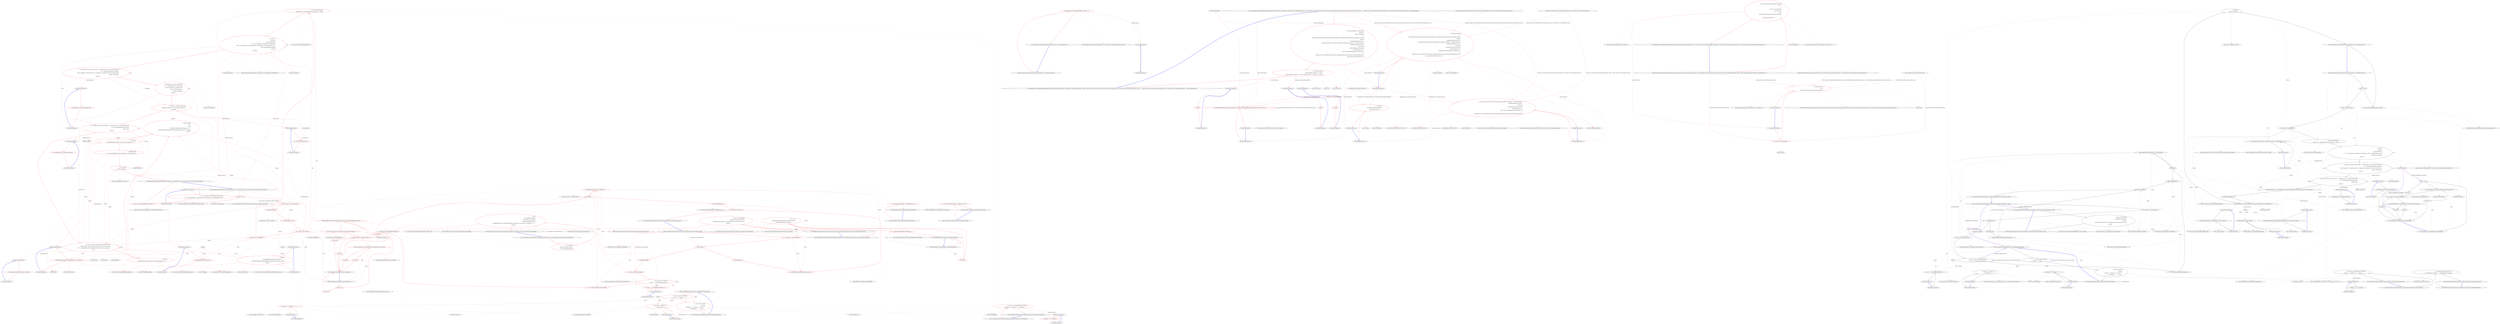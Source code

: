 digraph  {
m0_38 [cluster="System.Type.GetVerbSpecification()", file="EnumerableExtensions.cs", label="Entry System.Type.GetVerbSpecification()", span="27-27"];
m0_46 [cluster="System.Text.StringBuilder.Append(char)", file="EnumerableExtensions.cs", label="Entry System.Text.StringBuilder.Append(char)", span="0-0"];
m0_124 [cluster="Unk.doubQt", file="EnumerableExtensions.cs", label="Entry Unk.doubQt", span=""];
m0_149 [cluster="CommandLine.Infrastructure.FSharpOptionHelper.IsSome(object)", file="EnumerableExtensions.cs", label="Entry CommandLine.Infrastructure.FSharpOptionHelper.IsSome(object)", span="38-38"];
m0_4 [cluster="CommandLine.UnParserSettings.WithUseEqualTokenOnly()", file="EnumerableExtensions.cs", label="Entry CommandLine.UnParserSettings.WithUseEqualTokenOnly()", span="61-61"];
m0_5 [cluster="CommandLine.UnParserSettings.WithUseEqualTokenOnly()", color=red, community=0, file="EnumerableExtensions.cs", label="31: return new UnParserSettings { UseEqualToken = true };", span="63-63"];
m0_6 [cluster="CommandLine.UnParserSettings.WithUseEqualTokenOnly()", file="EnumerableExtensions.cs", label="Exit CommandLine.UnParserSettings.WithUseEqualTokenOnly()", span="61-61"];
m0_126 [cluster="CommandLine.UnParserExtensions.SeperatorOrSpace(CommandLine.Core.Specification)", file="EnumerableExtensions.cs", label="Entry CommandLine.UnParserExtensions.SeperatorOrSpace(CommandLine.Core.Specification)", span="194-194"];
m0_127 [cluster="CommandLine.UnParserExtensions.SeperatorOrSpace(CommandLine.Core.Specification)", color=red, community=0, file="EnumerableExtensions.cs", label="3: return (spec as OptionSpecification).ToMaybe()\r\n                .MapMaybe(o => o.Separator != '\0' ? o.Separator : ' ', ' ');", span="196-197"];
m0_128 [cluster="CommandLine.UnParserExtensions.SeperatorOrSpace(CommandLine.Core.Specification)", file="EnumerableExtensions.cs", label="Exit CommandLine.UnParserExtensions.SeperatorOrSpace(CommandLine.Core.Specification)", span="194-194"];
m0_88 [cluster="CommandLine.UnParserExtensions.FormatValue(CommandLine.Core.Specification, object)", file="EnumerableExtensions.cs", label="Entry CommandLine.UnParserExtensions.FormatValue(CommandLine.Core.Specification, object)", span="162-162"];
m0_89 [cluster="CommandLine.UnParserExtensions.FormatValue(CommandLine.Core.Specification, object)", color=red, community=0, file="EnumerableExtensions.cs", label="24: var builder = new StringBuilder()", span="164-164"];
m0_90 [cluster="CommandLine.UnParserExtensions.FormatValue(CommandLine.Core.Specification, object)", color=red, community=0, file="EnumerableExtensions.cs", label="2: spec.TargetType", span="165-165"];
m0_92 [cluster="CommandLine.UnParserExtensions.FormatValue(CommandLine.Core.Specification, object)", color=red, community=0, file="EnumerableExtensions.cs", label="24: builder.Append(FormatWithQuotesIfString(value))", span="168-168"];
m0_94 [cluster="CommandLine.UnParserExtensions.FormatValue(CommandLine.Core.Specification, object)", color=red, community=0, file="EnumerableExtensions.cs", label="32: var sep = spec.SeperatorOrSpace()", span="171-171"];
m0_96 [cluster="CommandLine.UnParserExtensions.FormatValue(CommandLine.Core.Specification, object)", color=red, community=0, file="EnumerableExtensions.cs", label="7: var e = ((IEnumerable)value).GetEnumerator()", span="174-174"];
m0_98 [cluster="CommandLine.UnParserExtensions.FormatValue(CommandLine.Core.Specification, object)", color=red, community=0, file="EnumerableExtensions.cs", label="7: builder.Append(format(e.Current)).Append(sep)", span="176-176"];
m0_99 [cluster="CommandLine.UnParserExtensions.FormatValue(CommandLine.Core.Specification, object)", color=red, community=0, file="EnumerableExtensions.cs", label="8: builder.TrimEndIfMatch(' ')", span="177-177"];
m0_100 [cluster="CommandLine.UnParserExtensions.FormatValue(CommandLine.Core.Specification, object)", color=red, community=0, file="EnumerableExtensions.cs", label="35: return builder.ToString();", span="180-180"];
m0_91 [cluster="CommandLine.UnParserExtensions.FormatValue(CommandLine.Core.Specification, object)", color=red, community=0, file="EnumerableExtensions.cs", label="35: TargetType.Scalar", span="167-167"];
m0_93 [cluster="CommandLine.UnParserExtensions.FormatValue(CommandLine.Core.Specification, object)", color=red, community=0, file="EnumerableExtensions.cs", label="27: TargetType.Sequence", span="170-170"];
m0_95 [cluster="CommandLine.UnParserExtensions.FormatValue(CommandLine.Core.Specification, object)", color=red, community=0, file="EnumerableExtensions.cs", label="7: Func<object, object> format = v\r\n                        => sep == ' ' ? FormatWithQuotesIfString(v) : v", span="172-173"];
m0_97 [cluster="CommandLine.UnParserExtensions.FormatValue(CommandLine.Core.Specification, object)", color=red, community=0, file="EnumerableExtensions.cs", label="16: e.MoveNext()", span="175-175"];
m0_101 [cluster="CommandLine.UnParserExtensions.FormatValue(CommandLine.Core.Specification, object)", file="EnumerableExtensions.cs", label="Exit CommandLine.UnParserExtensions.FormatValue(CommandLine.Core.Specification, object)", span="162-162"];
m0_35 [cluster="System.Action<T>.Invoke(T)", file="EnumerableExtensions.cs", label="Entry System.Action<T>.Invoke(T)", span="0-0"];
m0_105 [cluster="System.Collections.IEnumerable.GetEnumerator()", file="EnumerableExtensions.cs", label="Entry System.Collections.IEnumerable.GetEnumerator()", span="0-0"];
m0_45 [cluster="Unk.Any", file="EnumerableExtensions.cs", label="Entry Unk.Any", span=""];
m0_41 [cluster="object.IsEmpty()", file="EnumerableExtensions.cs", label="Entry object.IsEmpty()", span="233-233"];
m0_107 [cluster="System.Func<T, TResult>.Invoke(T)", file="EnumerableExtensions.cs", label="Entry System.Func<T, TResult>.Invoke(T)", span="0-0"];
m0_137 [cluster="CommandLine.UnParserExtensions.FormatName(CommandLine.Core.OptionSpecification, CommandLine.UnParserSettings)", file="EnumerableExtensions.cs", label="Entry CommandLine.UnParserExtensions.FormatName(CommandLine.Core.OptionSpecification, CommandLine.UnParserSettings)", span="208-208"];
m0_138 [cluster="CommandLine.UnParserExtensions.FormatName(CommandLine.Core.OptionSpecification, CommandLine.UnParserSettings)", color=red, community=0, file="EnumerableExtensions.cs", label="28: var longName =\r\n                optionSpec.LongName.Length > 0\r\n                && !settings.PreferShortName", span="210-212"];
m0_139 [cluster="CommandLine.UnParserExtensions.FormatName(CommandLine.Core.OptionSpecification, CommandLine.UnParserSettings)", color=red, community=0, file="EnumerableExtensions.cs", label="8: return\r\n                new StringBuilder(longName\r\n                    ? ''--''.JoinTo(optionSpec.LongName)\r\n                    : ''-''.JoinTo(optionSpec.ShortName))\r\n                        .AppendIf(longName && settings.UseEqualToken && optionSpec.ConversionType != typeof(bool), ''='', '' '')\r\n                    .ToString();", span="214-219"];
m0_140 [cluster="CommandLine.UnParserExtensions.FormatName(CommandLine.Core.OptionSpecification, CommandLine.UnParserSettings)", file="EnumerableExtensions.cs", label="Exit CommandLine.UnParserExtensions.FormatName(CommandLine.Core.OptionSpecification, CommandLine.UnParserSettings)", span="208-208"];
m0_151 [cluster="CommandLine.UnParserExtensions.IsEmpty(object)", file="EnumerableExtensions.cs", label="Entry CommandLine.UnParserExtensions.IsEmpty(object)", span="233-233"];
m0_152 [cluster="CommandLine.UnParserExtensions.IsEmpty(object)", color=red, community=0, file="EnumerableExtensions.cs", label="0: value == null", span="235-235"];
m0_154 [cluster="CommandLine.UnParserExtensions.IsEmpty(object)", color=red, community=0, file="EnumerableExtensions.cs", label="0: ReflectionHelper.IsFSharpOptionType(value.GetType()) && !FSharpOptionHelper.IsSome(value)", span="236-236"];
m0_156 [cluster="CommandLine.UnParserExtensions.IsEmpty(object)", color=red, community=0, file="EnumerableExtensions.cs", label="0: value is ValueType && value.Equals(value.GetType().GetDefaultValue())", span="237-237"];
m0_158 [cluster="CommandLine.UnParserExtensions.IsEmpty(object)", color=red, community=0, file="EnumerableExtensions.cs", label="0: value is string && ((string)value).Length == 0", span="238-238"];
m0_160 [cluster="CommandLine.UnParserExtensions.IsEmpty(object)", color=red, community=0, file="EnumerableExtensions.cs", label="0: value is IEnumerable && !((IEnumerable)value).GetEnumerator().MoveNext()", span="239-239"];
m0_153 [cluster="CommandLine.UnParserExtensions.IsEmpty(object)", color=red, community=0, file="EnumerableExtensions.cs", label="9: return true;", span="235-235"];
m0_155 [cluster="CommandLine.UnParserExtensions.IsEmpty(object)", color=red, community=0, file="EnumerableExtensions.cs", label="9: return true;", span="236-236"];
m0_157 [cluster="CommandLine.UnParserExtensions.IsEmpty(object)", color=red, community=0, file="EnumerableExtensions.cs", label="9: return true;", span="237-237"];
m0_159 [cluster="CommandLine.UnParserExtensions.IsEmpty(object)", color=red, community=0, file="EnumerableExtensions.cs", label="9: return true;", span="238-238"];
m0_161 [cluster="CommandLine.UnParserExtensions.IsEmpty(object)", color=red, community=0, file="EnumerableExtensions.cs", label="9: return true;", span="239-239"];
m0_162 [cluster="CommandLine.UnParserExtensions.IsEmpty(object)", color=red, community=0, file="EnumerableExtensions.cs", label="9: return false;", span="240-240"];
m0_163 [cluster="CommandLine.UnParserExtensions.IsEmpty(object)", file="EnumerableExtensions.cs", label="Exit CommandLine.UnParserExtensions.IsEmpty(object)", span="233-233"];
m0_43 [cluster="Unk.Where", file="EnumerableExtensions.cs", label="Entry Unk.Where", span=""];
m0_142 [cluster="System.Text.StringBuilder.AppendIf(bool, string, string)", file="EnumerableExtensions.cs", label="Entry System.Text.StringBuilder.AppendIf(bool, string, string)", span="34-34"];
m0_52 [cluster="Unk.TrimEndIfMatchWhen", file="EnumerableExtensions.cs", label="Entry Unk.TrimEndIfMatchWhen", span=""];
m0_120 [cluster="string.Replace(string, string)", file="EnumerableExtensions.cs", label="Entry string.Replace(string, string)", span="0-0"];
m0_40 [cluster="System.Type.GetSpecifications<T>(System.Func<System.Reflection.PropertyInfo, T>)", file="EnumerableExtensions.cs", label="Entry System.Type.GetSpecifications<T>(System.Func<System.Reflection.PropertyInfo, T>)", span="16-16"];
m0_72 [cluster="Unk.Contains", file="EnumerableExtensions.cs", label="Entry Unk.Contains", span=""];
m0_115 [cluster="T.ToMaybe<T>()", file="EnumerableExtensions.cs", label="Entry T.ToMaybe<T>()", span="249-249"];
m0_119 [cluster="string.Contains(string)", file="EnumerableExtensions.cs", label="Entry string.Contains(string)", span="0-0"];
m0_36 [cluster="object.GetType()", file="EnumerableExtensions.cs", label="Entry object.GetType()", span="0-0"];
m0_129 [cluster="lambda expression", file="EnumerableExtensions.cs", label="Entry lambda expression", span="197-197"];
m0_11 [cluster="lambda expression", file="EnumerableExtensions.cs", label="Entry lambda expression", span="83-83"];
m0_12 [cluster="lambda expression", file="EnumerableExtensions.cs", label="Exit lambda expression", span="83-83"];
m0_61 [cluster="lambda expression", color=red, community=0, file="EnumerableExtensions.cs", label="15: new { Specification = Specification.FromProperty(pi),\r\n                            Value = pi.GetValue(options, null).NormalizeValue(), PropertyValue = pi.GetValue(options, null) }", span="112-113"];
m0_80 [cluster="lambda expression", color=red, community=0, file="EnumerableExtensions.cs", label="30: builder\r\n                        .TrimEndIfMatchWhen(builder.TrailingSpaces() > 1, ' ')\r\n                        .Append(FormatOption((OptionSpecification)opt.Specification, opt.Value, settings))\r\n                        .Append(' ')", span="148-151"];
m0_57 [cluster="lambda expression", color=red, community=0, file="EnumerableExtensions.cs", label="7: builder.Append(verb.Name).Append(' ')", span="107-107"];
m0_56 [cluster="lambda expression", file="EnumerableExtensions.cs", label="Entry lambda expression", span="107-107"];
m0_60 [cluster="lambda expression", file="EnumerableExtensions.cs", label="Entry lambda expression", span="112-113"];
m0_66 [cluster="lambda expression", file="EnumerableExtensions.cs", label="Entry lambda expression", span="118-118"];
m0_70 [cluster="lambda expression", color=red, community=0, file="EnumerableExtensions.cs", label="12: !shortSwitches.Contains(info)", span="132-132"];
m0_69 [cluster="lambda expression", file="EnumerableExtensions.cs", label="Entry lambda expression", span="132-132"];
m0_73 [cluster="lambda expression", file="EnumerableExtensions.cs", label="Entry lambda expression", span="135-135"];
m0_76 [cluster="lambda expression", file="EnumerableExtensions.cs", label="Entry lambda expression", span="142-142"];
m0_85 [cluster="lambda expression", color=red, community=0, file="EnumerableExtensions.cs", label="7: builder.Append(FormatValue(val.Specification, val.Value)).Append(' ')", span="156-156"];
m0_79 [cluster="lambda expression", file="EnumerableExtensions.cs", label="Entry lambda expression", span="147-151"];
m0_84 [cluster="lambda expression", file="EnumerableExtensions.cs", label="Entry lambda expression", span="156-156"];
m0_58 [cluster="lambda expression", file="EnumerableExtensions.cs", label="Exit lambda expression", span="107-107"];
m0_62 [cluster="lambda expression", file="EnumerableExtensions.cs", label="Exit lambda expression", span="112-113"];
m0_67 [cluster="lambda expression", color=red, community=0, file="EnumerableExtensions.cs", label="3: i.Specification.Tag == SpecificationType.Option", span="118-118"];
m0_68 [cluster="lambda expression", file="EnumerableExtensions.cs", label="Exit lambda expression", span="118-118"];
m0_71 [cluster="lambda expression", file="EnumerableExtensions.cs", label="Exit lambda expression", span="132-132"];
m0_74 [cluster="lambda expression", color=red, community=0, file="EnumerableExtensions.cs", label="18: i.Specification.Tag == SpecificationType.Value", span="135-135"];
m0_75 [cluster="lambda expression", file="EnumerableExtensions.cs", label="Exit lambda expression", span="135-135"];
m0_77 [cluster="lambda expression", color=red, community=0, file="EnumerableExtensions.cs", label="20: ((OptionSpecification)info.Specification).ShortName", span="142-142"];
m0_78 [cluster="lambda expression", file="EnumerableExtensions.cs", label="Exit lambda expression", span="142-142"];
m0_81 [cluster="lambda expression", file="EnumerableExtensions.cs", label="Exit lambda expression", span="147-151"];
m0_86 [cluster="lambda expression", file="EnumerableExtensions.cs", label="Exit lambda expression", span="156-156"];
m0_110 [cluster="lambda expression", color=red, community=0, file="EnumerableExtensions.cs", label="24: sep == ' ' ? FormatWithQuotesIfString(v) : v", span="173-173"];
m0_109 [cluster="lambda expression", file="EnumerableExtensions.cs", label="Entry lambda expression", span="172-173"];
m0_111 [cluster="lambda expression", file="EnumerableExtensions.cs", label="Exit lambda expression", span="172-173"];
m0_117 [cluster="lambda expression", color=red, community=0, file="EnumerableExtensions.cs", label="24: v.Contains(''\'''') ? v.Replace(''\'''', ''\\\'''') : v", span="186-186"];
m0_122 [cluster="lambda expression", color=red, community=0, file="EnumerableExtensions.cs", label="24: v.Contains(' ') || v.Contains(''\'''')\r\n                    ? ''\''''.JoinTo(doubQt(v), ''\'''') : v", span="190-191"];
m0_121 [cluster="lambda expression", file="EnumerableExtensions.cs", label="Entry lambda expression", span="190-191"];
m0_116 [cluster="lambda expression", file="EnumerableExtensions.cs", label="Entry lambda expression", span="185-186"];
m0_118 [cluster="lambda expression", file="EnumerableExtensions.cs", label="Exit lambda expression", span="185-186"];
m0_123 [cluster="lambda expression", file="EnumerableExtensions.cs", label="Exit lambda expression", span="190-191"];
m0_130 [cluster="lambda expression", color=red, community=0, file="EnumerableExtensions.cs", label="3: o.Separator != '\0' ? o.Separator : ' '", span="197-197"];
m0_131 [cluster="lambda expression", file="EnumerableExtensions.cs", label="Exit lambda expression", span="197-197"];
m0_136 [cluster="System.Text.StringBuilder.AppendWhen(bool, params string[])", file="EnumerableExtensions.cs", label="Entry System.Text.StringBuilder.AppendWhen(bool, params string[])", span="9-9"];
m0_55 [cluster="string.TrimEnd(params char[])", file="EnumerableExtensions.cs", label="Entry string.TrimEnd(params char[])", span="0-0"];
m0_108 [cluster="System.Text.StringBuilder.TrimEndIfMatch(char)", file="EnumerableExtensions.cs", label="Entry System.Text.StringBuilder.TrimEndIfMatch(char)", span="85-85"];
m0_148 [cluster="CommandLine.Infrastructure.ReflectionHelper.IsFSharpOptionType(System.Type)", file="EnumerableExtensions.cs", label="Entry CommandLine.Infrastructure.ReflectionHelper.IsFSharpOptionType(System.Type)", span="35-35"];
m0_51 [cluster="System.Text.StringBuilder.TrailingSpaces()", file="EnumerableExtensions.cs", label="Entry System.Text.StringBuilder.TrailingSpaces()", span="101-101"];
m0_59 [cluster="Unk.Append", file="EnumerableExtensions.cs", label="Entry Unk.Append", span=""];
m0_47 [cluster="Unk.Select", file="EnumerableExtensions.cs", label="Entry Unk.Select", span=""];
m0_164 [cluster="System.Type.GetDefaultValue()", file="EnumerableExtensions.cs", label="Entry System.Type.GetDefaultValue()", span="130-130"];
m0_87 [cluster="Unk.FormatValue", file="EnumerableExtensions.cs", label="Entry Unk.FormatValue", span=""];
m0_42 [cluster="Unk.Memorize", file="EnumerableExtensions.cs", label="Entry Unk.Memorize", span=""];
m0_83 [cluster="Unk.FormatOption", file="EnumerableExtensions.cs", label="Entry Unk.FormatOption", span=""];
m0_44 [cluster="Unk.UniqueName", file="EnumerableExtensions.cs", label="Entry Unk.UniqueName", span=""];
m0_150 [cluster="CommandLine.Infrastructure.FSharpOptionHelper.ValueOf(object)", file="EnumerableExtensions.cs", label="Entry CommandLine.Infrastructure.FSharpOptionHelper.ValueOf(object)", span="30-30"];
m0_125 [cluster="string.JoinTo(params string[])", file="EnumerableExtensions.cs", label="Entry string.JoinTo(params string[])", span="55-55"];
m0_65 [cluster="object.NormalizeValue()", file="EnumerableExtensions.cs", label="Entry object.NormalizeValue()", span="222-222"];
m0_54 [cluster="System.Text.StringBuilder.ToString()", file="EnumerableExtensions.cs", label="Entry System.Text.StringBuilder.ToString()", span="0-0"];
m0_104 [cluster="CommandLine.Core.Specification.SeperatorOrSpace()", file="EnumerableExtensions.cs", label="Entry CommandLine.Core.Specification.SeperatorOrSpace()", span="194-194"];
m0_50 [cluster="System.Text.StringBuilder.Append(string)", file="EnumerableExtensions.cs", label="Entry System.Text.StringBuilder.Append(string)", span="0-0"];
m0_135 [cluster="CommandLine.Core.OptionSpecification.FormatName(CommandLine.UnParserSettings)", file="EnumerableExtensions.cs", label="Entry CommandLine.Core.OptionSpecification.FormatName(CommandLine.UnParserSettings)", span="208-208"];
m0_102 [cluster="CommandLine.UnParserExtensions.FormatWithQuotesIfString(object)", file="EnumerableExtensions.cs", label="Entry CommandLine.UnParserExtensions.FormatWithQuotesIfString(object)", span="183-183"];
m0_112 [cluster="CommandLine.UnParserExtensions.FormatWithQuotesIfString(object)", color=red, community=0, file="EnumerableExtensions.cs", label="24: Func<string, string> doubQt = v\r\n                => v.Contains(''\'''') ? v.Replace(''\'''', ''\\\'''') : v", span="185-186"];
m0_113 [cluster="CommandLine.UnParserExtensions.FormatWithQuotesIfString(object)", color=red, community=0, file="EnumerableExtensions.cs", label="24: return (value as string)\r\n                .ToMaybe()\r\n                .MapMaybe(v => v.Contains(' ') || v.Contains(''\'''')\r\n                    ? ''\''''.JoinTo(doubQt(v), ''\'''') : v, value);", span="188-191"];
m0_114 [cluster="CommandLine.UnParserExtensions.FormatWithQuotesIfString(object)", file="EnumerableExtensions.cs", label="Exit CommandLine.UnParserExtensions.FormatWithQuotesIfString(object)", span="183-183"];
m0_0 [cluster="CommandLine.UnParserSettings.WithGroupSwitchesOnly()", file="EnumerableExtensions.cs", label="Entry CommandLine.UnParserSettings.WithGroupSwitchesOnly()", span="52-52"];
m0_1 [cluster="CommandLine.UnParserSettings.WithGroupSwitchesOnly()", color=red, community=0, file="EnumerableExtensions.cs", label="21: return new UnParserSettings { GroupSwitches = true };", span="54-54"];
m0_2 [cluster="CommandLine.UnParserSettings.WithGroupSwitchesOnly()", file="EnumerableExtensions.cs", label="Exit CommandLine.UnParserSettings.WithGroupSwitchesOnly()", span="52-52"];
m0_53 [cluster="Unk.ForEach", file="EnumerableExtensions.cs", label="Entry Unk.ForEach", span=""];
m0_103 [cluster="System.Text.StringBuilder.Append(object)", file="EnumerableExtensions.cs", label="Entry System.Text.StringBuilder.Append(object)", span="0-0"];
m0_49 [cluster="Unk.Join", file="EnumerableExtensions.cs", label="Entry Unk.Join", span=""];
m0_10 [cluster="CommandLine.Parser.FormatCommandLine<T>(T, System.Action<CommandLine.UnParserSettings>)", file="EnumerableExtensions.cs", label="Entry CommandLine.Parser.FormatCommandLine<T>(T, System.Action<CommandLine.UnParserSettings>)", span="95-95"];
m0_141 [cluster="System.Text.StringBuilder.StringBuilder(string)", file="EnumerableExtensions.cs", label="Entry System.Text.StringBuilder.StringBuilder(string)", span="0-0"];
m0_37 [cluster="System.Text.StringBuilder.StringBuilder()", file="EnumerableExtensions.cs", label="Entry System.Text.StringBuilder.StringBuilder()", span="0-0"];
m0_3 [cluster="CommandLine.UnParserSettings.UnParserSettings()", file="EnumerableExtensions.cs", label="Entry CommandLine.UnParserSettings.UnParserSettings()", span="15-15"];
m0_165 [cluster="object.Equals(object)", file="EnumerableExtensions.cs", label="Entry object.Equals(object)", span="0-0"];
m0_106 [cluster="System.Collections.IEnumerator.MoveNext()", file="EnumerableExtensions.cs", label="Entry System.Collections.IEnumerator.MoveNext()", span="0-0"];
m0_82 [cluster="System.Text.StringBuilder.TrimEndIfMatchWhen(bool, char)", file="EnumerableExtensions.cs", label="Entry System.Text.StringBuilder.TrimEndIfMatchWhen(bool, char)", span="94-94"];
m0_13 [cluster="CommandLine.UnParserExtensions.FormatCommandLine<T>(CommandLine.Parser, T, System.Action<CommandLine.UnParserSettings>)", file="EnumerableExtensions.cs", label="Entry CommandLine.UnParserExtensions.FormatCommandLine<T>(CommandLine.Parser, T, System.Action<CommandLine.UnParserSettings>)", span="95-95"];
m0_14 [cluster="CommandLine.UnParserExtensions.FormatCommandLine<T>(CommandLine.Parser, T, System.Action<CommandLine.UnParserSettings>)", color=red, community=0, file="EnumerableExtensions.cs", label="14: options == null", span="97-97"];
m0_17 [cluster="CommandLine.UnParserExtensions.FormatCommandLine<T>(CommandLine.Parser, T, System.Action<CommandLine.UnParserSettings>)", color=red, community=0, file="EnumerableExtensions.cs", label="4: configuration(settings)", span="100-100"];
m0_19 [cluster="CommandLine.UnParserExtensions.FormatCommandLine<T>(CommandLine.Parser, T, System.Action<CommandLine.UnParserSettings>)", color=red, community=0, file="EnumerableExtensions.cs", label="28: var type = options.GetType()", span="103-103"];
m0_22 [cluster="CommandLine.UnParserExtensions.FormatCommandLine<T>(CommandLine.Parser, T, System.Action<CommandLine.UnParserSettings>)", color=red, community=0, file="EnumerableExtensions.cs", label="18: var specs =\r\n                (from info in\r\n                    type.GetSpecifications(\r\n                        pi => new { Specification = Specification.FromProperty(pi),\r\n                            Value = pi.GetValue(options, null).NormalizeValue(), PropertyValue = pi.GetValue(options, null) })\r\n                where !info.PropertyValue.IsEmpty()\r\n                select info)\r\n                    .Memorize()", span="109-116"];
m0_15 [cluster="CommandLine.UnParserExtensions.FormatCommandLine<T>(CommandLine.Parser, T, System.Action<CommandLine.UnParserSettings>)", color=red, community=0, file="EnumerableExtensions.cs", label="20: throw new ArgumentNullException(''options'');", span="97-97"];
m0_16 [cluster="CommandLine.UnParserExtensions.FormatCommandLine<T>(CommandLine.Parser, T, System.Action<CommandLine.UnParserSettings>)", color=red, community=0, file="EnumerableExtensions.cs", label="12: var settings = new UnParserSettings()", span="99-99"];
m0_18 [cluster="CommandLine.UnParserExtensions.FormatCommandLine<T>(CommandLine.Parser, T, System.Action<CommandLine.UnParserSettings>)", color=red, community=0, file="EnumerableExtensions.cs", label="13: settings.Consumed = true", span="101-101"];
m0_25 [cluster="CommandLine.UnParserExtensions.FormatCommandLine<T>(CommandLine.Parser, T, System.Action<CommandLine.UnParserSettings>)", color=red, community=0, file="EnumerableExtensions.cs", label="12: var optSpecs = settings.GroupSwitches\r\n                ? allOptSpecs.Where(info => !shortSwitches.Contains(info))\r\n                : allOptSpecs", span="131-133"];
m0_27 [cluster="CommandLine.UnParserExtensions.FormatCommandLine<T>(CommandLine.Parser, T, System.Action<CommandLine.UnParserSettings>)", color=red, community=0, file="EnumerableExtensions.cs", label="14: builder = settings.GroupSwitches && shortSwitches.Any()\r\n                ? builder.Append('-').Append(string.Join(string.Empty, shortSwitches.Select(\r\n                    info => ((OptionSpecification)info.Specification).ShortName).ToArray())).Append(' ')\r\n                : builder", span="140-143"];
m0_29 [cluster="CommandLine.UnParserExtensions.FormatCommandLine<T>(CommandLine.Parser, T, System.Action<CommandLine.UnParserSettings>)", color=red, community=0, file="EnumerableExtensions.cs", label="15: optSpecs.ForEach(\r\n                opt =>\r\n                    builder\r\n                        .TrimEndIfMatchWhen(builder.TrailingSpaces() > 1, ' ')\r\n                        .Append(FormatOption((OptionSpecification)opt.Specification, opt.Value, settings))\r\n                        .Append(' ')\r\n                )", span="146-152"];
m0_20 [cluster="CommandLine.UnParserExtensions.FormatCommandLine<T>(CommandLine.Parser, T, System.Action<CommandLine.UnParserSettings>)", color=red, community=0, file="EnumerableExtensions.cs", label="7: var builder = new StringBuilder()", span="104-104"];
m0_21 [cluster="CommandLine.UnParserExtensions.FormatCommandLine<T>(CommandLine.Parser, T, System.Action<CommandLine.UnParserSettings>)", color=red, community=0, file="EnumerableExtensions.cs", label="10: type.GetVerbSpecification()\r\n                .MapMaybe(verb => builder.Append(verb.Name).Append(' '), builder)", span="106-107"];
m0_23 [cluster="CommandLine.UnParserExtensions.FormatCommandLine<T>(CommandLine.Parser, T, System.Action<CommandLine.UnParserSettings>)", color=red, community=0, file="EnumerableExtensions.cs", label="3: var allOptSpecs = from info in specs.Where(i => i.Specification.Tag == SpecificationType.Option)\r\n                let o = (OptionSpecification)info.Specification\r\n                where o.TargetType != TargetType.Switch || (o.TargetType == TargetType.Switch && ((bool)info.Value))\r\n                orderby o.UniqueName()\r\n                select info", span="118-122"];
m0_26 [cluster="CommandLine.UnParserExtensions.FormatCommandLine<T>(CommandLine.Parser, T, System.Action<CommandLine.UnParserSettings>)", color=red, community=0, file="EnumerableExtensions.cs", label="18: var valSpecs = from info in specs.Where(i => i.Specification.Tag == SpecificationType.Value)\r\n                let v = (ValueSpecification)info.Specification\r\n                orderby v.Index\r\n                select info", span="135-138"];
m0_24 [cluster="CommandLine.UnParserExtensions.FormatCommandLine<T>(CommandLine.Parser, T, System.Action<CommandLine.UnParserSettings>)", color=red, community=0, file="EnumerableExtensions.cs", label="7: var shortSwitches = from info in allOptSpecs\r\n                let o = (OptionSpecification)info.Specification\r\n                where o.TargetType == TargetType.Switch\r\n                where o.ShortName.Length > 0\r\n                orderby o.UniqueName()\r\n                select info", span="124-129"];
m0_28 [cluster="CommandLine.UnParserExtensions.FormatCommandLine<T>(CommandLine.Parser, T, System.Action<CommandLine.UnParserSettings>)", color=red, community=0, file="EnumerableExtensions.cs", label="16: builder\r\n                .TrimEndIfMatchWhen(!optSpecs.Any() || builder.TrailingSpaces() > 1, ' ')", span="144-145"];
m0_30 [cluster="CommandLine.UnParserExtensions.FormatCommandLine<T>(CommandLine.Parser, T, System.Action<CommandLine.UnParserSettings>)", color=red, community=0, file="EnumerableExtensions.cs", label="16: builder\r\n                .TrimEndIfMatchWhen(!valSpecs.Any() || builder.TrailingSpaces() > 1, ' ')", span="153-154"];
m0_31 [cluster="CommandLine.UnParserExtensions.FormatCommandLine<T>(CommandLine.Parser, T, System.Action<CommandLine.UnParserSettings>)", color=red, community=0, file="EnumerableExtensions.cs", label="14: valSpecs.ForEach(\r\n                val => builder.Append(FormatValue(val.Specification, val.Value)).Append(' '))", span="155-156"];
m0_32 [cluster="CommandLine.UnParserExtensions.FormatCommandLine<T>(CommandLine.Parser, T, System.Action<CommandLine.UnParserSettings>)", color=red, community=0, file="EnumerableExtensions.cs", label="20: return builder\r\n                .ToString().TrimEnd(' ');", span="158-159"];
m0_33 [cluster="CommandLine.UnParserExtensions.FormatCommandLine<T>(CommandLine.Parser, T, System.Action<CommandLine.UnParserSettings>)", file="EnumerableExtensions.cs", label="Exit CommandLine.UnParserExtensions.FormatCommandLine<T>(CommandLine.Parser, T, System.Action<CommandLine.UnParserSettings>)", span="95-95"];
m0_39 [cluster="Unk.MapMaybe", file="EnumerableExtensions.cs", label="Entry Unk.MapMaybe", span=""];
m0_48 [cluster="Unk.ToArray", file="EnumerableExtensions.cs", label="Entry Unk.ToArray", span=""];
m0_132 [cluster="CommandLine.UnParserExtensions.FormatOption(CommandLine.Core.OptionSpecification, object, CommandLine.UnParserSettings)", file="EnumerableExtensions.cs", label="Entry CommandLine.UnParserExtensions.FormatOption(CommandLine.Core.OptionSpecification, object, CommandLine.UnParserSettings)", span="200-200"];
m0_133 [cluster="CommandLine.UnParserExtensions.FormatOption(CommandLine.Core.OptionSpecification, object, CommandLine.UnParserSettings)", color=red, community=0, file="EnumerableExtensions.cs", label="23: return new StringBuilder()\r\n                    .Append(spec.FormatName(settings))\r\n                    .AppendWhen(spec.TargetType != TargetType.Switch, FormatValue(spec, value))\r\n                .ToString();", span="202-205"];
m0_134 [cluster="CommandLine.UnParserExtensions.FormatOption(CommandLine.Core.OptionSpecification, object, CommandLine.UnParserSettings)", file="EnumerableExtensions.cs", label="Exit CommandLine.UnParserExtensions.FormatOption(CommandLine.Core.OptionSpecification, object, CommandLine.UnParserSettings)", span="200-200"];
m0_63 [cluster="CommandLine.Core.Specification.FromProperty(System.Reflection.PropertyInfo)", file="EnumerableExtensions.cs", label="Entry CommandLine.Core.Specification.FromProperty(System.Reflection.PropertyInfo)", span="103-103"];
m0_34 [cluster="System.ArgumentNullException.ArgumentNullException(string)", file="EnumerableExtensions.cs", label="Entry System.ArgumentNullException.ArgumentNullException(string)", span="0-0"];
m0_7 [cluster="CommandLine.UnParserExtensions.FormatCommandLine<T>(CommandLine.Parser, T)", file="EnumerableExtensions.cs", label="Entry CommandLine.UnParserExtensions.FormatCommandLine<T>(CommandLine.Parser, T)", span="81-81"];
m0_8 [cluster="CommandLine.UnParserExtensions.FormatCommandLine<T>(CommandLine.Parser, T)", color=red, community=0, file="EnumerableExtensions.cs", label="19: return parser.FormatCommandLine(options, config => {});", span="83-83"];
m0_9 [cluster="CommandLine.UnParserExtensions.FormatCommandLine<T>(CommandLine.Parser, T)", file="EnumerableExtensions.cs", label="Exit CommandLine.UnParserExtensions.FormatCommandLine<T>(CommandLine.Parser, T)", span="81-81"];
m0_64 [cluster="System.Reflection.PropertyInfo.GetValue(object, object[])", file="EnumerableExtensions.cs", label="Entry System.Reflection.PropertyInfo.GetValue(object, object[])", span="0-0"];
m0_143 [cluster="CommandLine.UnParserExtensions.NormalizeValue(object)", file="EnumerableExtensions.cs", label="Entry CommandLine.UnParserExtensions.NormalizeValue(object)", span="222-222"];
m0_144 [cluster="CommandLine.UnParserExtensions.NormalizeValue(object)", color=red, community=0, file="EnumerableExtensions.cs", label="9: value != null\r\n                && ReflectionHelper.IsFSharpOptionType(value.GetType())\r\n                && FSharpOptionHelper.IsSome(value)", span="224-226"];
m0_145 [cluster="CommandLine.UnParserExtensions.NormalizeValue(object)", color=red, community=0, file="EnumerableExtensions.cs", label="9: return FSharpOptionHelper.ValueOf(value);", span="228-228"];
m0_146 [cluster="CommandLine.UnParserExtensions.NormalizeValue(object)", color=red, community=0, file="EnumerableExtensions.cs", label="9: return value;", span="230-230"];
m0_147 [cluster="CommandLine.UnParserExtensions.NormalizeValue(object)", file="EnumerableExtensions.cs", label="Exit CommandLine.UnParserExtensions.NormalizeValue(object)", span="222-222"];
m0_166 [file="EnumerableExtensions.cs", label=builder, span=""];
m0_167 [file="EnumerableExtensions.cs", label=T, span=""];
m0_168 [file="EnumerableExtensions.cs", label=shortSwitches, span=""];
m0_169 [file="EnumerableExtensions.cs", label=settings, span=""];
m0_170 [file="EnumerableExtensions.cs", label=sep, span=""];
m0_171 [file="EnumerableExtensions.cs", label=doubQt, span=""];
m1_30 [cluster="Unk.WithValue", file="ErrorHandling.cs", label="Entry Unk.WithValue", span=""];
m1_4 [cluster="Unk.Select", file="ErrorHandling.cs", label="Entry Unk.Select", span=""];
m1_18 [cluster="string.MatchName(string, string, System.StringComparer)", file="ErrorHandling.cs", label="Entry string.MatchName(string, string, System.StringComparer)", span="8-8"];
m1_24 [cluster="CommandLine.Core.OptionSpecification.FromOptionSpecification()", file="ErrorHandling.cs", label="Entry CommandLine.Core.OptionSpecification.FromOptionSpecification()", span="15-15"];
m1_23 [cluster="CommandLine.BadFormatConversionError.BadFormatConversionError(CommandLine.NameInfo)", file="ErrorHandling.cs", label="Entry CommandLine.BadFormatConversionError.BadFormatConversionError(CommandLine.NameInfo)", span="349-349"];
m1_11 [cluster="Unk.ToMaybe", file="ErrorHandling.cs", label="Entry Unk.ToMaybe", span=""];
m1_10 [cluster="Unk.FirstOrDefault", file="ErrorHandling.cs", label="Entry Unk.FirstOrDefault", span=""];
m1_25 [cluster="CSharpx.Maybe.Just<T>(T)", file="ErrorHandling.cs", label="Entry CSharpx.Maybe.Just<T>(T)", span="124-124"];
m1_13 [cluster="System.Tuple.Create<T1, T2>(T1, T2)", file="ErrorHandling.cs", label="Entry System.Tuple.Create<T1, T2>(T1, T2)", span="0-0"];
m1_29 [cluster="Unk.Just", file="ErrorHandling.cs", label="Entry Unk.Just", span=""];
m1_26 [cluster="lambda expression", file="ErrorHandling.cs", label="Entry lambda expression", span="28-31"];
m1_8 [cluster="lambda expression", color=red, community=0, file="ErrorHandling.cs", label="13: options.FirstOrDefault(\r\n                            s =>\r\n                            s.Key.MatchName(((OptionSpecification)pt.Specification).ShortName, ((OptionSpecification)pt.Specification).LongName, comparer))\r\n                               .ToMaybe()\r\n                               .MapMaybeOrDefault(sequence =>\r\n                                    converter(sequence.Value, pt.Property.PropertyType, pt.Specification.TargetType != TargetType.Sequence)\r\n                                    .MapMaybeOrDefault(converted =>\r\n                                            Tuple.Create(\r\n                                                pt.WithValue(Maybe.Just(converted)),\r\n                                                Maybe.Nothing<Error>()),\r\n                                            Tuple.Create<SpecificationProperty, Maybe<Error>>(\r\n                                                pt,\r\n                                                Maybe.Just<Error>(new BadFormatConversionError(((OptionSpecification)pt.Specification).FromOptionSpecification())))),\r\n                                Tuple.Create(pt, Maybe.Nothing<Error>()))", span="22-35"];
m1_16 [cluster="lambda expression", color=red, community=0, file="ErrorHandling.cs", label="2: s.Key.MatchName(((OptionSpecification)pt.Specification).ShortName, ((OptionSpecification)pt.Specification).LongName, comparer)", span="24-24"];
m1_20 [cluster="lambda expression", color=red, community=0, file="ErrorHandling.cs", label="13: converter(sequence.Value, pt.Property.PropertyType, pt.Specification.TargetType != TargetType.Sequence)\r\n                                    .MapMaybeOrDefault(converted =>\r\n                                            Tuple.Create(\r\n                                                pt.WithValue(Maybe.Just(converted)),\r\n                                                Maybe.Nothing<Error>()),\r\n                                            Tuple.Create<SpecificationProperty, Maybe<Error>>(\r\n                                                pt,\r\n                                                Maybe.Just<Error>(new BadFormatConversionError(((OptionSpecification)pt.Specification).FromOptionSpecification()))))", span="27-34"];
m1_7 [cluster="lambda expression", file="ErrorHandling.cs", label="Entry lambda expression", span="21-35"];
m1_31 [cluster="lambda expression", file="ErrorHandling.cs", label="Entry lambda expression", span="38-38"];
m1_34 [cluster="lambda expression", file="ErrorHandling.cs", label="Entry lambda expression", span="39-39"];
m1_37 [cluster="lambda expression", file="ErrorHandling.cs", label="Entry lambda expression", span="39-39"];
m1_27 [cluster="lambda expression", color=red, community=0, file="ErrorHandling.cs", label="13: Tuple.Create(\r\n                                                pt.WithValue(Maybe.Just(converted)),\r\n                                                Maybe.Nothing<Error>())", span="29-31"];
m1_9 [cluster="lambda expression", file="ErrorHandling.cs", label="Exit lambda expression", span="21-35"];
m1_15 [cluster="lambda expression", file="ErrorHandling.cs", label="Entry lambda expression", span="23-24"];
m1_19 [cluster="lambda expression", file="ErrorHandling.cs", label="Entry lambda expression", span="26-34"];
m1_17 [cluster="lambda expression", file="ErrorHandling.cs", label="Exit lambda expression", span="23-24"];
m1_21 [cluster="lambda expression", file="ErrorHandling.cs", label="Exit lambda expression", span="26-34"];
m1_28 [cluster="lambda expression", file="ErrorHandling.cs", label="Exit lambda expression", span="28-31"];
m1_32 [cluster="lambda expression", color=red, community=0, file="ErrorHandling.cs", label="29: se.Item1", span="38-38"];
m1_33 [cluster="lambda expression", file="ErrorHandling.cs", label="Exit lambda expression", span="38-38"];
m1_35 [cluster="lambda expression", color=red, community=0, file="ErrorHandling.cs", label="5: se.Item2", span="39-39"];
m1_36 [cluster="lambda expression", file="ErrorHandling.cs", label="Exit lambda expression", span="39-39"];
m1_38 [cluster="lambda expression", color=red, community=0, file="ErrorHandling.cs", label="11: se.Value", span="39-39"];
m1_39 [cluster="lambda expression", file="ErrorHandling.cs", label="Exit lambda expression", span="39-39"];
m1_22 [cluster="Unk.converter", file="ErrorHandling.cs", label="Entry Unk.converter", span=""];
m1_5 [cluster="Unk.>", file="ErrorHandling.cs", label="Entry Unk.>", span=""];
m1_12 [cluster="CSharpx.Maybe.Nothing<T>()", file="ErrorHandling.cs", label="Entry CSharpx.Maybe.Nothing<T>()", span="116-116"];
m1_6 [cluster="Unk.Succeed", file="ErrorHandling.cs", label="Entry Unk.Succeed", span=""];
m1_14 [cluster="Unk.MapMaybeOrDefault", file="ErrorHandling.cs", label="Entry Unk.MapMaybeOrDefault", span=""];
m1_0 [cluster="CommandLine.Core.OptionMapper.MapValues(System.Collections.Generic.IEnumerable<CommandLine.Core.SpecificationProperty>, System.Collections.Generic.IEnumerable<System.Collections.Generic.KeyValuePair<string, System.Collections.Generic.IEnumerable<string>>>, System.Func<System.Collections.Generic.IEnumerable<string>, System.Type, bool, CSharpx.Maybe<object>>, System.StringComparer)", file="ErrorHandling.cs", label="Entry CommandLine.Core.OptionMapper.MapValues(System.Collections.Generic.IEnumerable<CommandLine.Core.SpecificationProperty>, System.Collections.Generic.IEnumerable<System.Collections.Generic.KeyValuePair<string, System.Collections.Generic.IEnumerable<string>>>, System.Func<System.Collections.Generic.IEnumerable<string>, System.Type, bool, CSharpx.Maybe<object>>, System.StringComparer)", span="14-14"];
m1_1 [cluster="CommandLine.Core.OptionMapper.MapValues(System.Collections.Generic.IEnumerable<CommandLine.Core.SpecificationProperty>, System.Collections.Generic.IEnumerable<System.Collections.Generic.KeyValuePair<string, System.Collections.Generic.IEnumerable<string>>>, System.Func<System.Collections.Generic.IEnumerable<string>, System.Type, bool, CSharpx.Maybe<object>>, System.StringComparer)", color=red, community=0, file="ErrorHandling.cs", label="11: var sequencesAndErrors = propertyTuples\r\n                .Select(pt =>\r\n                    options.FirstOrDefault(\r\n                            s =>\r\n                            s.Key.MatchName(((OptionSpecification)pt.Specification).ShortName, ((OptionSpecification)pt.Specification).LongName, comparer))\r\n                               .ToMaybe()\r\n                               .MapMaybeOrDefault(sequence =>\r\n                                    converter(sequence.Value, pt.Property.PropertyType, pt.Specification.TargetType != TargetType.Sequence)\r\n                                    .MapMaybeOrDefault(converted =>\r\n                                            Tuple.Create(\r\n                                                pt.WithValue(Maybe.Just(converted)),\r\n                                                Maybe.Nothing<Error>()),\r\n                                            Tuple.Create<SpecificationProperty, Maybe<Error>>(\r\n                                                pt,\r\n                                                Maybe.Just<Error>(new BadFormatConversionError(((OptionSpecification)pt.Specification).FromOptionSpecification())))),\r\n                                Tuple.Create(pt, Maybe.Nothing<Error>()))\r\n                )", span="20-36"];
m1_2 [cluster="CommandLine.Core.OptionMapper.MapValues(System.Collections.Generic.IEnumerable<CommandLine.Core.SpecificationProperty>, System.Collections.Generic.IEnumerable<System.Collections.Generic.KeyValuePair<string, System.Collections.Generic.IEnumerable<string>>>, System.Func<System.Collections.Generic.IEnumerable<string>, System.Type, bool, CSharpx.Maybe<object>>, System.StringComparer)", color=red, community=0, file="ErrorHandling.cs", label="11: return Result.Succeed(\r\n                sequencesAndErrors.Select(se => se.Item1),\r\n                sequencesAndErrors.Select(se => se.Item2).OfType<Just<Error>>().Select(se => se.Value));", span="37-39"];
m1_3 [cluster="CommandLine.Core.OptionMapper.MapValues(System.Collections.Generic.IEnumerable<CommandLine.Core.SpecificationProperty>, System.Collections.Generic.IEnumerable<System.Collections.Generic.KeyValuePair<string, System.Collections.Generic.IEnumerable<string>>>, System.Func<System.Collections.Generic.IEnumerable<string>, System.Type, bool, CSharpx.Maybe<object>>, System.StringComparer)", file="ErrorHandling.cs", label="Exit CommandLine.Core.OptionMapper.MapValues(System.Collections.Generic.IEnumerable<CommandLine.Core.SpecificationProperty>, System.Collections.Generic.IEnumerable<System.Collections.Generic.KeyValuePair<string, System.Collections.Generic.IEnumerable<string>>>, System.Func<System.Collections.Generic.IEnumerable<string>, System.Type, bool, CSharpx.Maybe<object>>, System.StringComparer)", span="14-14"];
m1_40 [file="ErrorHandling.cs", label="System.Collections.Generic.IEnumerable<System.Collections.Generic.KeyValuePair<string, System.Collections.Generic.IEnumerable<string>>>", span=""];
m1_41 [file="ErrorHandling.cs", label="System.Func<System.Collections.Generic.IEnumerable<string>, System.Type, bool, CSharpx.Maybe<object>>", span=""];
m1_42 [file="ErrorHandling.cs", label="System.StringComparer", span=""];
m1_43 [file="ErrorHandling.cs", label="CommandLine.Core.SpecificationProperty", span=""];
m2_4 [cluster="System.Linq.Enumerable.Empty<TResult>()", file="Maybe.cs", label="Entry System.Linq.Enumerable.Empty<TResult>()", span="0-0"];
m2_0 [cluster="CommandLine.Core.ArgumentsExtensions.Preprocess(System.Collections.Generic.IEnumerable<string>, System.Collections.Generic.IEnumerable<System.Func<System.Collections.Generic.IEnumerable<string>, System.Collections.Generic.IEnumerable<CommandLine.Error>>>)", file="Maybe.cs", label="Entry CommandLine.Core.ArgumentsExtensions.Preprocess(System.Collections.Generic.IEnumerable<string>, System.Collections.Generic.IEnumerable<System.Func<System.Collections.Generic.IEnumerable<string>, System.Collections.Generic.IEnumerable<CommandLine.Error>>>)", span="11-11"];
m2_1 [cluster="CommandLine.Core.ArgumentsExtensions.Preprocess(System.Collections.Generic.IEnumerable<string>, System.Collections.Generic.IEnumerable<System.Func<System.Collections.Generic.IEnumerable<string>, System.Collections.Generic.IEnumerable<CommandLine.Error>>>)", color=red, community=0, file="Maybe.cs", label="24: return preprocessorLookup.TryHead().MapMaybe(\r\n                func =>\r\n                    {\r\n                        var errors = func(arguments);\r\n                        return errors.Any()\r\n                            ? errors\r\n                            : arguments.Preprocess(preprocessorLookup.TailNoFail());\r\n                    },\r\n                Enumerable.Empty<Error>());", span="17-25"];
m2_2 [cluster="CommandLine.Core.ArgumentsExtensions.Preprocess(System.Collections.Generic.IEnumerable<string>, System.Collections.Generic.IEnumerable<System.Func<System.Collections.Generic.IEnumerable<string>, System.Collections.Generic.IEnumerable<CommandLine.Error>>>)", file="Maybe.cs", label="Exit CommandLine.Core.ArgumentsExtensions.Preprocess(System.Collections.Generic.IEnumerable<string>, System.Collections.Generic.IEnumerable<System.Func<System.Collections.Generic.IEnumerable<string>, System.Collections.Generic.IEnumerable<CommandLine.Error>>>)", span="11-11"];
m2_5 [cluster="Unk.MapMaybe", file="Maybe.cs", label="Entry Unk.MapMaybe", span=""];
m2_6 [cluster="lambda expression", file="Maybe.cs", label="Entry lambda expression", span="18-24"];
m2_7 [cluster="lambda expression", color=red, community=0, file="Maybe.cs", label="24: var errors = func(arguments)", span="20-20"];
m2_8 [cluster="lambda expression", color=red, community=0, file="Maybe.cs", label="20: return errors.Any()\r\n                            ? errors\r\n                            : arguments.Preprocess(preprocessorLookup.TailNoFail());", span="21-23"];
m2_9 [cluster="lambda expression", file="Maybe.cs", label="Exit lambda expression", span="18-24"];
m2_10 [cluster="Unk.func", file="Maybe.cs", label="Entry Unk.func", span=""];
m2_13 [cluster="System.Collections.Generic.IEnumerable<string>.Preprocess(System.Collections.Generic.IEnumerable<System.Func<System.Collections.Generic.IEnumerable<string>, System.Collections.Generic.IEnumerable<CommandLine.Error>>>)", file="Maybe.cs", label="Entry System.Collections.Generic.IEnumerable<string>.Preprocess(System.Collections.Generic.IEnumerable<System.Func<System.Collections.Generic.IEnumerable<string>, System.Collections.Generic.IEnumerable<CommandLine.Error>>>)", span="11-11"];
m2_11 [cluster="Unk.Any", file="Maybe.cs", label="Entry Unk.Any", span=""];
m2_3 [cluster="System.Collections.Generic.IEnumerable<T>.TryHead<T>()", file="Maybe.cs", label="Entry System.Collections.Generic.IEnumerable<T>.TryHead<T>()", span="318-318"];
m2_12 [cluster="System.Collections.Generic.IEnumerable<T>.TailNoFail<T>()", file="Maybe.cs", label="Entry System.Collections.Generic.IEnumerable<T>.TailNoFail<T>()", span="361-361"];
m2_14 [file="Maybe.cs", label="System.Collections.Generic.IEnumerable<string>", span=""];
m2_15 [file="Maybe.cs", label="System.Collections.Generic.IEnumerable<System.Func<System.Collections.Generic.IEnumerable<string>, System.Collections.Generic.IEnumerable<CommandLine.Error>>>", span=""];
m3_86 [cluster="System.Collections.Generic.IEnumerable<TSource>.Contains<TSource>(TSource)", file="UnParserExtensions.cs", label="Entry System.Collections.Generic.IEnumerable<TSource>.Contains<TSource>(TSource)", span="0-0"];
m3_17 [cluster="System.Type.GetVerbSpecification()", file="UnParserExtensions.cs", label="Entry System.Type.GetVerbSpecification()", span="27-27"];
m3_31 [cluster="System.Text.StringBuilder.Append(char)", file="UnParserExtensions.cs", label="Entry System.Text.StringBuilder.Append(char)", span="0-0"];
m3_18 [cluster="CSharpx.Maybe<T1>.Return<T1, T2>(System.Func<T1, T2>, T2)", file="UnParserExtensions.cs", label="Entry CSharpx.Maybe<T1>.Return<T1, T2>(System.Func<T1, T2>, T2)", span="126-126"];
m3_88 [cluster="CommandLine.UnParserExtensions.SeperatorOrSpace(CommandLine.Core.Specification)", file="UnParserExtensions.cs", label="Entry CommandLine.UnParserExtensions.SeperatorOrSpace(CommandLine.Core.Specification)", span="90-90"];
m3_89 [cluster="CommandLine.UnParserExtensions.SeperatorOrSpace(CommandLine.Core.Specification)", file="UnParserExtensions.cs", label="return (spec as OptionSpecification).ToMaybe()\r\n                .Return(o => o.Separator != '\0' ? o.Separator : ' ', ' ');", span="92-93"];
m3_90 [cluster="CommandLine.UnParserExtensions.SeperatorOrSpace(CommandLine.Core.Specification)", file="UnParserExtensions.cs", label="Exit CommandLine.UnParserExtensions.SeperatorOrSpace(CommandLine.Core.Specification)", span="90-90"];
m3_51 [cluster="CommandLine.UnParserExtensions.FormatValue(CommandLine.Core.Specification, object)", file="UnParserExtensions.cs", label="Entry CommandLine.UnParserExtensions.FormatValue(CommandLine.Core.Specification, object)", span="58-58"];
m3_52 [cluster="CommandLine.UnParserExtensions.FormatValue(CommandLine.Core.Specification, object)", file="UnParserExtensions.cs", label="var builder = new StringBuilder()", span="60-60"];
m3_53 [cluster="CommandLine.UnParserExtensions.FormatValue(CommandLine.Core.Specification, object)", file="UnParserExtensions.cs", label="spec.TargetType", span="61-61"];
m3_55 [cluster="CommandLine.UnParserExtensions.FormatValue(CommandLine.Core.Specification, object)", file="UnParserExtensions.cs", label="builder.Append(FormatWithQuotesIfString(value))", span="64-64"];
m3_57 [cluster="CommandLine.UnParserExtensions.FormatValue(CommandLine.Core.Specification, object)", file="UnParserExtensions.cs", label="var sep = spec.SeperatorOrSpace()", span="67-67"];
m3_59 [cluster="CommandLine.UnParserExtensions.FormatValue(CommandLine.Core.Specification, object)", file="UnParserExtensions.cs", label="var e = ((IEnumerable)value).GetEnumerator()", span="70-70"];
m3_61 [cluster="CommandLine.UnParserExtensions.FormatValue(CommandLine.Core.Specification, object)", file="UnParserExtensions.cs", label="builder.Append(fmtWithQuotesIfStr(e.Current)).Append(sep)", span="72-72"];
m3_62 [cluster="CommandLine.UnParserExtensions.FormatValue(CommandLine.Core.Specification, object)", file="UnParserExtensions.cs", label="builder.TrimEndIfMatch(' ')", span="73-73"];
m3_63 [cluster="CommandLine.UnParserExtensions.FormatValue(CommandLine.Core.Specification, object)", file="UnParserExtensions.cs", label="return builder.ToString();", span="76-76"];
m3_54 [cluster="CommandLine.UnParserExtensions.FormatValue(CommandLine.Core.Specification, object)", file="UnParserExtensions.cs", label="TargetType.Scalar", span="63-63"];
m3_56 [cluster="CommandLine.UnParserExtensions.FormatValue(CommandLine.Core.Specification, object)", file="UnParserExtensions.cs", label="TargetType.Sequence", span="66-66"];
m3_58 [cluster="CommandLine.UnParserExtensions.FormatValue(CommandLine.Core.Specification, object)", file="UnParserExtensions.cs", label="Func<object, object> fmtWithQuotesIfStr = v\r\n                        => sep == ' ' ? FormatWithQuotesIfString(v) : v", span="68-69"];
m3_60 [cluster="CommandLine.UnParserExtensions.FormatValue(CommandLine.Core.Specification, object)", file="UnParserExtensions.cs", label="e.MoveNext()", span="71-71"];
m3_64 [cluster="CommandLine.UnParserExtensions.FormatValue(CommandLine.Core.Specification, object)", file="UnParserExtensions.cs", label="Exit CommandLine.UnParserExtensions.FormatValue(CommandLine.Core.Specification, object)", span="58-58"];
m3_68 [cluster="System.Collections.IEnumerable.GetEnumerator()", file="UnParserExtensions.cs", label="Entry System.Collections.IEnumerable.GetEnumerator()", span="0-0"];
m3_20 [cluster="object.IsEmpty()", file="UnParserExtensions.cs", label="Entry object.IsEmpty()", span="111-111"];
m3_70 [cluster="System.Func<T, TResult>.Invoke(T)", file="UnParserExtensions.cs", label="Entry System.Func<T, TResult>.Invoke(T)", span="0-0"];
m3_102 [cluster="CommandLine.UnParserExtensions.IsEmpty(object)", file="UnParserExtensions.cs", label="Entry CommandLine.UnParserExtensions.IsEmpty(object)", span="111-111"];
m3_103 [cluster="CommandLine.UnParserExtensions.IsEmpty(object)", file="UnParserExtensions.cs", label="value == null", span="113-113"];
m3_105 [cluster="CommandLine.UnParserExtensions.IsEmpty(object)", file="UnParserExtensions.cs", label="value is ValueType && value.Equals(value.GetType().GetDefaultValue())", span="114-114"];
m3_107 [cluster="CommandLine.UnParserExtensions.IsEmpty(object)", file="UnParserExtensions.cs", label="value is string && ((string)value).Length == 0", span="115-115"];
m3_109 [cluster="CommandLine.UnParserExtensions.IsEmpty(object)", file="UnParserExtensions.cs", label="value is IEnumerable && !((IEnumerable)value).GetEnumerator().MoveNext()", span="116-116"];
m3_104 [cluster="CommandLine.UnParserExtensions.IsEmpty(object)", file="UnParserExtensions.cs", label="return true;", span="113-113"];
m3_106 [cluster="CommandLine.UnParserExtensions.IsEmpty(object)", file="UnParserExtensions.cs", label="return true;", span="114-114"];
m3_108 [cluster="CommandLine.UnParserExtensions.IsEmpty(object)", file="UnParserExtensions.cs", label="return true;", span="115-115"];
m3_110 [cluster="CommandLine.UnParserExtensions.IsEmpty(object)", file="UnParserExtensions.cs", label="return true;", span="116-116"];
m3_111 [cluster="CommandLine.UnParserExtensions.IsEmpty(object)", file="UnParserExtensions.cs", label="return false;", span="117-117"];
m3_112 [cluster="CommandLine.UnParserExtensions.IsEmpty(object)", file="UnParserExtensions.cs", label="Exit CommandLine.UnParserExtensions.IsEmpty(object)", span="111-111"];
m3_21 [cluster="Unk.Where", file="UnParserExtensions.cs", label="Entry Unk.Where", span=""];
m3_82 [cluster="string.Replace(string, string)", file="UnParserExtensions.cs", label="Entry string.Replace(string, string)", span="0-0"];
m3_94 [cluster="CommandLine.UnParserExtensions.FormatOption(CommandLine.Core.OptionSpecification, object)", file="UnParserExtensions.cs", label="Entry CommandLine.UnParserExtensions.FormatOption(CommandLine.Core.OptionSpecification, object)", span="96-96"];
m3_95 [cluster="CommandLine.UnParserExtensions.FormatOption(CommandLine.Core.OptionSpecification, object)", file="UnParserExtensions.cs", label="return new StringBuilder()\r\n                    .Append(spec.FormatName())\r\n                    .Append(' ')\r\n                    .AppendWhen(spec.TargetType != TargetType.Switch, FormatValue(spec, value))\r\n                .ToString();", span="98-102"];
m3_96 [cluster="CommandLine.UnParserExtensions.FormatOption(CommandLine.Core.OptionSpecification, object)", file="UnParserExtensions.cs", label="Exit CommandLine.UnParserExtensions.FormatOption(CommandLine.Core.OptionSpecification, object)", span="96-96"];
m3_19 [cluster="System.Type.GetSpecifications<T>(System.Func<System.Reflection.PropertyInfo, T>)", file="UnParserExtensions.cs", label="Entry System.Type.GetSpecifications<T>(System.Func<System.Reflection.PropertyInfo, T>)", span="16-16"];
m3_77 [cluster="T.ToMaybe<T>()", file="UnParserExtensions.cs", label="Entry T.ToMaybe<T>()", span="105-105"];
m3_81 [cluster="string.Contains(string)", file="UnParserExtensions.cs", label="Entry string.Contains(string)", span="0-0"];
m3_15 [cluster="object.GetType()", file="UnParserExtensions.cs", label="Entry object.GetType()", span="0-0"];
m3_91 [cluster="lambda expression", file="UnParserExtensions.cs", label="Entry lambda expression", span="93-93"];
m3_33 [cluster="lambda expression", file="UnParserExtensions.cs", label="new { Specification = Specification.FromProperty(pi), Value = pi.GetValue(options, null) }", span="37-37"];
m3_28 [cluster="lambda expression", file="UnParserExtensions.cs", label="builder.Append(verb.Name).Append(' ')", span="32-32"];
m3_44 [cluster="lambda expression", file="UnParserExtensions.cs", label="builder.Append(FormatOption((OptionSpecification)opt.Specification, opt.Value)).Append(' ')", span="50-50"];
m3_48 [cluster="lambda expression", file="UnParserExtensions.cs", label="builder.Append(FormatValue(val.Specification, val.Value)).Append(' ')", span="52-52"];
m3_27 [cluster="lambda expression", file="UnParserExtensions.cs", label="Entry lambda expression", span="32-32"];
m3_32 [cluster="lambda expression", file="UnParserExtensions.cs", label="Entry lambda expression", span="37-37"];
m3_37 [cluster="lambda expression", file="UnParserExtensions.cs", label="Entry lambda expression", span="40-40"];
m3_40 [cluster="lambda expression", file="UnParserExtensions.cs", label="Entry lambda expression", span="45-45"];
m3_43 [cluster="lambda expression", file="UnParserExtensions.cs", label="Entry lambda expression", span="50-50"];
m3_47 [cluster="lambda expression", file="UnParserExtensions.cs", label="Entry lambda expression", span="52-52"];
m3_29 [cluster="lambda expression", file="UnParserExtensions.cs", label="Exit lambda expression", span="32-32"];
m3_34 [cluster="lambda expression", file="UnParserExtensions.cs", label="Exit lambda expression", span="37-37"];
m3_38 [cluster="lambda expression", file="UnParserExtensions.cs", label="i.Specification.Tag == SpecificationType.Option", span="40-40"];
m3_39 [cluster="lambda expression", file="UnParserExtensions.cs", label="Exit lambda expression", span="40-40"];
m3_41 [cluster="lambda expression", file="UnParserExtensions.cs", label="i.Specification.Tag == SpecificationType.Value", span="45-45"];
m3_42 [cluster="lambda expression", file="UnParserExtensions.cs", label="Exit lambda expression", span="45-45"];
m3_45 [cluster="lambda expression", file="UnParserExtensions.cs", label="Exit lambda expression", span="50-50"];
m3_49 [cluster="lambda expression", file="UnParserExtensions.cs", label="Exit lambda expression", span="52-52"];
m3_72 [cluster="lambda expression", file="UnParserExtensions.cs", label="sep == ' ' ? FormatWithQuotesIfString(v) : v", span="69-69"];
m3_71 [cluster="lambda expression", file="UnParserExtensions.cs", label="Entry lambda expression", span="68-69"];
m3_73 [cluster="lambda expression", file="UnParserExtensions.cs", label="Exit lambda expression", span="68-69"];
m3_79 [cluster="lambda expression", file="UnParserExtensions.cs", label="v.Contains(''\'''') ? v.Replace(''\'''', ''\\\'''') : v", span="82-82"];
m3_84 [cluster="lambda expression", file="UnParserExtensions.cs", label="v.Contains(' ') || v.Contains(''\'''')\r\n                    ? ''\''''.JoinTo(doubQt(v), ''\'''') : v", span="86-87"];
m3_83 [cluster="lambda expression", file="UnParserExtensions.cs", label="Entry lambda expression", span="86-87"];
m3_78 [cluster="lambda expression", file="UnParserExtensions.cs", label="Entry lambda expression", span="81-82"];
m3_80 [cluster="lambda expression", file="UnParserExtensions.cs", label="Exit lambda expression", span="81-82"];
m3_85 [cluster="lambda expression", file="UnParserExtensions.cs", label="Exit lambda expression", span="86-87"];
m3_92 [cluster="lambda expression", file="UnParserExtensions.cs", label="o.Separator != '\0' ? o.Separator : ' '", span="93-93"];
m3_93 [cluster="lambda expression", file="UnParserExtensions.cs", label="Exit lambda expression", span="93-93"];
m3_98 [cluster="System.Text.StringBuilder.AppendWhen(bool, params string[])", file="UnParserExtensions.cs", label="Entry System.Text.StringBuilder.AppendWhen(bool, params string[])", span="9-9"];
m3_26 [cluster="string.TrimEnd(params char[])", file="UnParserExtensions.cs", label="Entry string.TrimEnd(params char[])", span="0-0"];
m3_24 [cluster="System.Text.StringBuilder.TrimEndIfMatch(char)", file="UnParserExtensions.cs", label="Entry System.Text.StringBuilder.TrimEndIfMatch(char)", span="87-87"];
m3_113 [cluster="System.Type.GetDefaultValue()", file="UnParserExtensions.cs", label="Entry System.Type.GetDefaultValue()", span="119-119"];
m3_50 [cluster="Unk.FormatValue", file="UnParserExtensions.cs", label="Entry Unk.FormatValue", span=""];
m3_46 [cluster="Unk.FormatOption", file="UnParserExtensions.cs", label="Entry Unk.FormatOption", span=""];
m3_22 [cluster="Unk.UniqueName", file="UnParserExtensions.cs", label="Entry Unk.UniqueName", span=""];
m3_87 [cluster="string.JoinTo(params string[])", file="UnParserExtensions.cs", label="Entry string.JoinTo(params string[])", span="45-45"];
m3_25 [cluster="System.Text.StringBuilder.ToString()", file="UnParserExtensions.cs", label="Entry System.Text.StringBuilder.ToString()", span="0-0"];
m3_67 [cluster="CommandLine.Core.Specification.SeperatorOrSpace()", file="UnParserExtensions.cs", label="Entry CommandLine.Core.Specification.SeperatorOrSpace()", span="90-90"];
m3_30 [cluster="System.Text.StringBuilder.Append(string)", file="UnParserExtensions.cs", label="Entry System.Text.StringBuilder.Append(string)", span="0-0"];
m3_97 [cluster="CommandLine.Core.OptionSpecification.FormatName()", file="UnParserExtensions.cs", label="Entry CommandLine.Core.OptionSpecification.FormatName()", span="105-105"];
m3_65 [cluster="CommandLine.UnParserExtensions.FormatWithQuotesIfString(object)", file="UnParserExtensions.cs", label="Entry CommandLine.UnParserExtensions.FormatWithQuotesIfString(object)", span="79-79"];
m3_74 [cluster="CommandLine.UnParserExtensions.FormatWithQuotesIfString(object)", file="UnParserExtensions.cs", label="Func<string, string> doubQt = v\r\n                => v.Contains(''\'''') ? v.Replace(''\'''', ''\\\'''') : v", span="81-82"];
m3_75 [cluster="CommandLine.UnParserExtensions.FormatWithQuotesIfString(object)", file="UnParserExtensions.cs", label="return (value as string)\r\n                .ToMaybe()\r\n                .Return(v => v.Contains(' ') || v.Contains(''\'''')\r\n                    ? ''\''''.JoinTo(doubQt(v), ''\'''') : v, value);", span="84-87"];
m3_76 [cluster="CommandLine.UnParserExtensions.FormatWithQuotesIfString(object)", file="UnParserExtensions.cs", label="Exit CommandLine.UnParserExtensions.FormatWithQuotesIfString(object)", span="79-79"];
m3_23 [cluster="Unk.ForEach", file="UnParserExtensions.cs", label="Entry Unk.ForEach", span=""];
m3_66 [cluster="System.Text.StringBuilder.Append(object)", file="UnParserExtensions.cs", label="Entry System.Text.StringBuilder.Append(object)", span="0-0"];
m3_16 [cluster="System.Text.StringBuilder.StringBuilder()", file="UnParserExtensions.cs", label="Entry System.Text.StringBuilder.StringBuilder()", span="0-0"];
m3_114 [cluster="object.Equals(object)", file="UnParserExtensions.cs", label="Entry object.Equals(object)", span="0-0"];
m3_69 [cluster="System.Collections.IEnumerator.MoveNext()", file="UnParserExtensions.cs", label="Entry System.Collections.IEnumerator.MoveNext()", span="0-0"];
m3_99 [cluster="CommandLine.UnParserExtensions.FormatName(CommandLine.Core.OptionSpecification)", file="UnParserExtensions.cs", label="Entry CommandLine.UnParserExtensions.FormatName(CommandLine.Core.OptionSpecification)", span="105-105"];
m3_100 [cluster="CommandLine.UnParserExtensions.FormatName(CommandLine.Core.OptionSpecification)", file="UnParserExtensions.cs", label="return optionSpec.LongName.Length > 0\r\n                ? ''--''.JoinTo(optionSpec.LongName) : ''-''.JoinTo(optionSpec.ShortName);", span="107-108"];
m3_101 [cluster="CommandLine.UnParserExtensions.FormatName(CommandLine.Core.OptionSpecification)", file="UnParserExtensions.cs", label="Exit CommandLine.UnParserExtensions.FormatName(CommandLine.Core.OptionSpecification)", span="105-105"];
m3_35 [cluster="CommandLine.Core.Specification.FromProperty(System.Reflection.PropertyInfo)", file="UnParserExtensions.cs", label="Entry CommandLine.Core.Specification.FromProperty(System.Reflection.PropertyInfo)", span="105-105"];
m3_14 [cluster="System.ArgumentNullException.ArgumentNullException(string)", file="UnParserExtensions.cs", label="Entry System.ArgumentNullException.ArgumentNullException(string)", span="0-0"];
m3_0 [cluster="CommandLine.UnParserExtensions.FormatCommandLine<T>(CommandLine.Parser, T)", file="UnParserExtensions.cs", label="Entry CommandLine.UnParserExtensions.FormatCommandLine<T>(CommandLine.Parser, T)", span="24-24"];
m3_1 [cluster="CommandLine.UnParserExtensions.FormatCommandLine<T>(CommandLine.Parser, T)", file="UnParserExtensions.cs", label="options == null", span="26-26"];
m3_3 [cluster="CommandLine.UnParserExtensions.FormatCommandLine<T>(CommandLine.Parser, T)", file="UnParserExtensions.cs", label="var type = options.GetType()", span="28-28"];
m3_6 [cluster="CommandLine.UnParserExtensions.FormatCommandLine<T>(CommandLine.Parser, T)", file="UnParserExtensions.cs", label="var specs =\r\n                from info in\r\n                    type.GetSpecifications(\r\n                        pi => new { Specification = Specification.FromProperty(pi), Value = pi.GetValue(options, null) })\r\n                where !info.Value.IsEmpty()\r\n                select info", span="34-39"];
m3_2 [cluster="CommandLine.UnParserExtensions.FormatCommandLine<T>(CommandLine.Parser, T)", file="UnParserExtensions.cs", label="throw new ArgumentNullException(''options'');", span="26-26"];
m3_4 [cluster="CommandLine.UnParserExtensions.FormatCommandLine<T>(CommandLine.Parser, T)", file="UnParserExtensions.cs", label="var builder = new StringBuilder()", span="29-29"];
m3_5 [cluster="CommandLine.UnParserExtensions.FormatCommandLine<T>(CommandLine.Parser, T)", file="UnParserExtensions.cs", label="type.GetVerbSpecification()\r\n                .Return(verb => builder.Append(verb.Name).Append(' '), builder)", span="31-32"];
m3_9 [cluster="CommandLine.UnParserExtensions.FormatCommandLine<T>(CommandLine.Parser, T)", file="UnParserExtensions.cs", label="optSpecs.ForEach(opt => builder.Append(FormatOption((OptionSpecification)opt.Specification, opt.Value)).Append(' '))", span="50-50"];
m3_10 [cluster="CommandLine.UnParserExtensions.FormatCommandLine<T>(CommandLine.Parser, T)", file="UnParserExtensions.cs", label="builder.TrimEndIfMatch(' ')", span="51-51"];
m3_11 [cluster="CommandLine.UnParserExtensions.FormatCommandLine<T>(CommandLine.Parser, T)", file="UnParserExtensions.cs", label="valSpecs.ForEach(val => builder.Append(FormatValue(val.Specification, val.Value)).Append(' '))", span="52-52"];
m3_12 [cluster="CommandLine.UnParserExtensions.FormatCommandLine<T>(CommandLine.Parser, T)", file="UnParserExtensions.cs", label="return builder\r\n                .ToString().TrimEnd(' ');", span="54-55"];
m3_7 [cluster="CommandLine.UnParserExtensions.FormatCommandLine<T>(CommandLine.Parser, T)", file="UnParserExtensions.cs", label="var optSpecs = from info in specs.Where(i => i.Specification.Tag == SpecificationType.Option)\r\n                let o = (OptionSpecification)info.Specification\r\n                where o.TargetType != TargetType.Switch || (o.TargetType == TargetType.Switch && ((bool)info.Value))\r\n                orderby o.UniqueName()\r\n                select info", span="40-44"];
m3_8 [cluster="CommandLine.UnParserExtensions.FormatCommandLine<T>(CommandLine.Parser, T)", file="UnParserExtensions.cs", label="var valSpecs = from info in specs.Where(i => i.Specification.Tag == SpecificationType.Value)\r\n                let v = (ValueSpecification)info.Specification\r\n                orderby v.Index\r\n                select info", span="45-48"];
m3_13 [cluster="CommandLine.UnParserExtensions.FormatCommandLine<T>(CommandLine.Parser, T)", file="UnParserExtensions.cs", label="Exit CommandLine.UnParserExtensions.FormatCommandLine<T>(CommandLine.Parser, T)", span="24-24"];
m3_36 [cluster="System.Reflection.PropertyInfo.GetValue(object, object[])", file="UnParserExtensions.cs", label="Entry System.Reflection.PropertyInfo.GetValue(object, object[])", span="0-0"];
m3_115 [file="UnParserExtensions.cs", label=builder, span=""];
m3_116 [file="UnParserExtensions.cs", label=T, span=""];
m3_117 [file="UnParserExtensions.cs", label=sep, span=""];
m3_118 [file="UnParserExtensions.cs", label=doubQt, span=""];
m0_4 -> m0_5  [color=red, key=0, style=solid];
m0_5 -> m0_6  [color=red, key=0, style=solid];
m0_5 -> m0_3  [color=red, key=2, style=dotted];
m0_6 -> m0_4  [color=blue, key=0, style=bold];
m0_126 -> m0_127  [color=red, key=0, style=solid];
m0_127 -> m0_128  [color=red, key=0, style=solid];
m0_127 -> m0_115  [color=red, key=2, style=dotted];
m0_127 -> m0_39  [color=red, key=2, style=dotted];
m0_127 -> m0_129  [color=red, key=1, label="lambda expression", style=dashed];
m0_128 -> m0_126  [color=blue, key=0, style=bold];
m0_88 -> m0_89  [color=red, key=0, style=solid];
m0_88 -> m0_90  [color=red, key=1, label="CommandLine.Core.Specification", style=dashed];
m0_88 -> m0_92  [color=red, key=1, label=object, style=dashed];
m0_88 -> m0_94  [color=red, key=1, label="CommandLine.Core.Specification", style=dashed];
m0_88 -> m0_96  [color=red, key=1, label=object, style=dashed];
m0_89 -> m0_90  [color=red, key=0, style=solid];
m0_89 -> m0_37  [color=red, key=2, style=dotted];
m0_89 -> m0_92  [color=red, key=1, label=builder, style=dashed];
m0_89 -> m0_98  [color=red, key=1, label=builder, style=dashed];
m0_89 -> m0_99  [color=red, key=1, label=builder, style=dashed];
m0_89 -> m0_100  [color=red, key=1, label=builder, style=dashed];
m0_90 -> m0_91  [color=red, key=0, style=solid];
m0_90 -> m0_93  [color=red, key=0, style=solid];
m0_92 -> m0_100  [color=red, key=0, style=solid];
m0_92 -> m0_102  [color=red, key=2, style=dotted];
m0_92 -> m0_103  [color=red, key=2, style=dotted];
m0_94 -> m0_95  [color=red, key=0, style=solid];
m0_94 -> m0_104  [color=red, key=2, style=dotted];
m0_94 -> m0_110  [color=red, key=1, label=sep, style=dashed];
m0_94 -> m0_98  [color=red, key=1, label=sep, style=dashed];
m0_96 -> m0_97  [color=red, key=0, style=solid];
m0_96 -> m0_105  [color=red, key=2, style=dotted];
m0_96 -> m0_98  [color=red, key=1, label=e, style=dashed];
m0_98 -> m0_97  [color=red, key=0, style=solid];
m0_98 -> m0_107  [color=red, key=2, style=dotted];
m0_98 -> m0_103  [color=red, key=2, style=dotted];
m0_98 -> m0_46  [color=red, key=2, style=dotted];
m0_99 -> m0_100  [color=red, key=0, style=solid];
m0_99 -> m0_108  [color=red, key=2, style=dotted];
m0_100 -> m0_101  [color=red, key=0, style=solid];
m0_100 -> m0_54  [color=red, key=2, style=dotted];
m0_91 -> m0_92  [color=red, key=0, style=solid];
m0_93 -> m0_94  [color=red, key=0, style=solid];
m0_95 -> m0_96  [color=red, key=0, style=solid];
m0_95 -> m0_110  [color=red, key=1, label=object, style=dashed];
m0_95 -> m0_98  [color=red, key=1, label=format, style=dashed];
m0_97 -> m0_98  [color=red, key=0, style=solid];
m0_97 -> m0_99  [color=red, key=0, style=solid];
m0_97 -> m0_106  [color=red, key=2, style=dotted];
m0_101 -> m0_88  [color=blue, key=0, style=bold];
m0_137 -> m0_138  [color=red, key=0, style=solid];
m0_137 -> m0_139  [color=red, key=1, label="CommandLine.Core.OptionSpecification", style=dashed];
m0_138 -> m0_139  [color=red, key=0, style=solid];
m0_139 -> m0_140  [color=red, key=0, style=solid];
m0_139 -> m0_141  [color=red, key=2, style=dotted];
m0_139 -> m0_125  [color=red, key=2, style=dotted];
m0_139 -> m0_142  [color=red, key=2, style=dotted];
m0_139 -> m0_54  [color=red, key=2, style=dotted];
m0_140 -> m0_137  [color=blue, key=0, style=bold];
m0_151 -> m0_152  [color=red, key=0, style=solid];
m0_151 -> m0_154  [color=red, key=1, label=object, style=dashed];
m0_151 -> m0_156  [color=red, key=1, label=object, style=dashed];
m0_151 -> m0_158  [color=red, key=1, label=object, style=dashed];
m0_151 -> m0_160  [color=red, key=1, label=object, style=dashed];
m0_152 -> m0_153  [color=red, key=0, style=solid];
m0_152 -> m0_154  [color=red, key=0, style=solid];
m0_154 -> m0_155  [color=red, key=0, style=solid];
m0_154 -> m0_156  [color=red, key=0, style=solid];
m0_154 -> m0_36  [color=red, key=2, style=dotted];
m0_154 -> m0_148  [color=red, key=2, style=dotted];
m0_154 -> m0_149  [color=red, key=2, style=dotted];
m0_156 -> m0_157  [color=red, key=0, style=solid];
m0_156 -> m0_158  [color=red, key=0, style=solid];
m0_156 -> m0_36  [color=red, key=2, style=dotted];
m0_156 -> m0_164  [color=red, key=2, style=dotted];
m0_156 -> m0_165  [color=red, key=2, style=dotted];
m0_158 -> m0_159  [color=red, key=0, style=solid];
m0_158 -> m0_160  [color=red, key=0, style=solid];
m0_160 -> m0_161  [color=red, key=0, style=solid];
m0_160 -> m0_162  [color=red, key=0, style=solid];
m0_160 -> m0_105  [color=red, key=2, style=dotted];
m0_160 -> m0_106  [color=red, key=2, style=dotted];
m0_153 -> m0_163  [color=red, key=0, style=solid];
m0_155 -> m0_163  [color=red, key=0, style=solid];
m0_157 -> m0_163  [color=red, key=0, style=solid];
m0_159 -> m0_163  [color=red, key=0, style=solid];
m0_161 -> m0_163  [color=red, key=0, style=solid];
m0_162 -> m0_163  [color=red, key=0, style=solid];
m0_163 -> m0_151  [color=blue, key=0, style=bold];
m0_129 -> m0_130  [color=red, key=0, style=solid];
m0_11 -> m0_12  [key=0, style=solid];
m0_12 -> m0_11  [color=blue, key=0, style=bold];
m0_61 -> m0_62  [color=red, key=0, style=solid];
m0_61 -> m0_63  [color=red, key=2, style=dotted];
m0_61 -> m0_64  [color=red, key=2, style=dotted];
m0_61 -> m0_65  [color=red, key=2, style=dotted];
m0_80 -> m0_81  [color=red, key=0, style=solid];
m0_80 -> m0_51  [color=red, key=2, style=dotted];
m0_80 -> m0_82  [color=red, key=2, style=dotted];
m0_80 -> m0_83  [color=red, key=2, style=dotted];
m0_80 -> m0_50  [color=red, key=2, style=dotted];
m0_80 -> m0_46  [color=red, key=2, style=dotted];
m0_57 -> m0_58  [color=red, key=0, style=solid];
m0_57 -> m0_59  [color=red, key=2, style=dotted];
m0_57 -> m0_46  [color=red, key=2, style=dotted];
m0_56 -> m0_57  [color=red, key=0, style=solid];
m0_60 -> m0_61  [color=red, key=0, style=solid];
m0_66 -> m0_67  [color=red, key=0, style=solid];
m0_70 -> m0_71  [color=red, key=0, style=solid];
m0_70 -> m0_72  [color=red, key=2, style=dotted];
m0_69 -> m0_70  [color=red, key=0, style=solid];
m0_73 -> m0_74  [color=red, key=0, style=solid];
m0_76 -> m0_77  [color=red, key=0, style=solid];
m0_85 -> m0_86  [color=red, key=0, style=solid];
m0_85 -> m0_87  [color=red, key=2, style=dotted];
m0_85 -> m0_50  [color=red, key=2, style=dotted];
m0_85 -> m0_46  [color=red, key=2, style=dotted];
m0_79 -> m0_80  [color=red, key=0, style=solid];
m0_84 -> m0_85  [color=red, key=0, style=solid];
m0_58 -> m0_56  [color=blue, key=0, style=bold];
m0_62 -> m0_60  [color=blue, key=0, style=bold];
m0_67 -> m0_68  [color=red, key=0, style=solid];
m0_68 -> m0_66  [color=blue, key=0, style=bold];
m0_71 -> m0_69  [color=blue, key=0, style=bold];
m0_74 -> m0_75  [color=red, key=0, style=solid];
m0_75 -> m0_73  [color=blue, key=0, style=bold];
m0_77 -> m0_78  [color=red, key=0, style=solid];
m0_78 -> m0_76  [color=blue, key=0, style=bold];
m0_81 -> m0_79  [color=blue, key=0, style=bold];
m0_86 -> m0_84  [color=blue, key=0, style=bold];
m0_110 -> m0_111  [color=red, key=0, style=solid];
m0_110 -> m0_102  [color=red, key=2, style=dotted];
m0_109 -> m0_110  [color=red, key=0, style=solid];
m0_111 -> m0_109  [color=blue, key=0, style=bold];
m0_117 -> m0_118  [color=red, key=0, style=solid];
m0_117 -> m0_119  [color=red, key=2, style=dotted];
m0_117 -> m0_120  [color=red, key=2, style=dotted];
m0_122 -> m0_123  [color=red, key=0, style=solid];
m0_122 -> m0_72  [color=red, key=2, style=dotted];
m0_122 -> m0_124  [color=red, key=2, style=dotted];
m0_122 -> m0_125  [color=red, key=2, style=dotted];
m0_121 -> m0_122  [color=red, key=0, style=solid];
m0_116 -> m0_117  [color=red, key=0, style=solid];
m0_118 -> m0_116  [color=blue, key=0, style=bold];
m0_123 -> m0_121  [color=blue, key=0, style=bold];
m0_130 -> m0_131  [color=red, key=0, style=solid];
m0_131 -> m0_129  [color=blue, key=0, style=bold];
m0_102 -> m0_112  [color=red, key=0, style=solid];
m0_102 -> m0_113  [color=red, key=1, label=object, style=dashed];
m0_112 -> m0_113  [color=red, key=0, style=solid];
m0_112 -> m0_117  [color=red, key=1, label=string, style=dashed];
m0_112 -> m0_122  [color=red, key=1, label=doubQt, style=dashed];
m0_113 -> m0_114  [color=red, key=0, style=solid];
m0_113 -> m0_115  [color=red, key=2, style=dotted];
m0_113 -> m0_39  [color=red, key=2, style=dotted];
m0_113 -> m0_121  [color=red, key=1, label="lambda expression", style=dashed];
m0_114 -> m0_102  [color=blue, key=0, style=bold];
m0_0 -> m0_1  [color=red, key=0, style=solid];
m0_1 -> m0_2  [color=red, key=0, style=solid];
m0_1 -> m0_3  [color=red, key=2, style=dotted];
m0_2 -> m0_0  [color=blue, key=0, style=bold];
m0_13 -> m0_14  [color=red, key=0, style=solid];
m0_13 -> m0_17  [color=red, key=1, label="System.Action<CommandLine.UnParserSettings>", style=dashed];
m0_13 -> m0_19  [color=red, key=1, label=T, style=dashed];
m0_13 -> m0_22  [color=red, key=1, label=T, style=dashed];
m0_13 -> m0_61  [color=red, key=1, label=T, style=dashed];
m0_14 -> m0_15  [color=red, key=0, style=solid];
m0_14 -> m0_16  [color=red, key=0, style=solid];
m0_17 -> m0_18  [color=red, key=0, style=solid];
m0_17 -> m0_35  [color=red, key=2, style=dotted];
m0_19 -> m0_20  [color=red, key=0, style=solid];
m0_19 -> m0_36  [color=red, key=2, style=dotted];
m0_19 -> m0_21  [color=red, key=1, label=type, style=dashed];
m0_19 -> m0_22  [color=red, key=1, label=type, style=dashed];
m0_22 -> m0_23  [color=red, key=0, style=solid];
m0_22 -> m0_40  [color=red, key=2, style=dotted];
m0_22 -> m0_41  [color=red, key=2, style=dotted];
m0_22 -> m0_42  [color=red, key=2, style=dotted];
m0_22 -> m0_60  [color=red, key=1, label="lambda expression", style=dashed];
m0_22 -> m0_22  [color=red, key=1, label=info, style=dashed];
m0_22 -> m0_26  [color=red, key=1, label=specs, style=dashed];
m0_15 -> m0_33  [color=red, key=0, style=solid];
m0_15 -> m0_34  [color=red, key=2, style=dotted];
m0_16 -> m0_17  [color=red, key=0, style=solid];
m0_16 -> m0_3  [color=red, key=2, style=dotted];
m0_16 -> m0_18  [color=red, key=1, label=settings, style=dashed];
m0_16 -> m0_25  [color=red, key=1, label=settings, style=dashed];
m0_16 -> m0_27  [color=red, key=1, label=settings, style=dashed];
m0_16 -> m0_29  [color=red, key=1, label=settings, style=dashed];
m0_16 -> m0_80  [color=red, key=1, label=settings, style=dashed];
m0_18 -> m0_19  [color=red, key=0, style=solid];
m0_25 -> m0_26  [color=red, key=0, style=solid];
m0_25 -> m0_43  [color=red, key=2, style=dotted];
m0_25 -> m0_69  [color=red, key=1, label="lambda expression", style=dashed];
m0_25 -> m0_28  [color=red, key=1, label=optSpecs, style=dashed];
m0_25 -> m0_29  [color=red, key=1, label=optSpecs, style=dashed];
m0_27 -> m0_28  [color=red, key=0, style=solid];
m0_27 -> m0_45  [color=red, key=2, style=dotted];
m0_27 -> m0_46  [color=red, key=2, style=dotted];
m0_27 -> m0_47  [color=red, key=2, style=dotted];
m0_27 -> m0_48  [color=red, key=2, style=dotted];
m0_27 -> m0_49  [color=red, key=2, style=dotted];
m0_27 -> m0_50  [color=red, key=2, style=dotted];
m0_27 -> m0_27  [color=red, key=1, label=builder, style=dashed];
m0_27 -> m0_76  [color=red, key=1, label="lambda expression", style=dashed];
m0_27 -> m0_29  [color=red, key=1, label=builder, style=dashed];
m0_27 -> m0_80  [color=red, key=1, label=builder, style=dashed];
m0_27 -> m0_30  [color=red, key=1, label=builder, style=dashed];
m0_27 -> m0_31  [color=red, key=1, label=builder, style=dashed];
m0_27 -> m0_85  [color=red, key=1, label=builder, style=dashed];
m0_27 -> m0_32  [color=red, key=1, label=builder, style=dashed];
m0_29 -> m0_30  [color=red, key=0, style=solid];
m0_29 -> m0_53  [color=red, key=2, style=dotted];
m0_29 -> m0_79  [color=red, key=1, label="lambda expression", style=dashed];
m0_20 -> m0_21  [color=red, key=0, style=solid];
m0_20 -> m0_37  [color=red, key=2, style=dotted];
m0_20 -> m0_57  [color=red, key=1, label=builder, style=dashed];
m0_20 -> m0_27  [color=red, key=1, label=builder, style=dashed];
m0_21 -> m0_22  [color=red, key=0, style=solid];
m0_21 -> m0_38  [color=red, key=2, style=dotted];
m0_21 -> m0_39  [color=red, key=2, style=dotted];
m0_21 -> m0_56  [color=red, key=1, label="lambda expression", style=dashed];
m0_23 -> m0_24  [color=red, key=0, style=solid];
m0_23 -> m0_43  [color=red, key=2, style=dotted];
m0_23 -> m0_44  [color=red, key=2, style=dotted];
m0_23 -> m0_66  [color=red, key=1, label="lambda expression", style=dashed];
m0_23 -> m0_23  [color=red, key=1, label=info, style=dashed];
m0_23 -> m0_25  [color=red, key=1, label=allOptSpecs, style=dashed];
m0_26 -> m0_27  [color=red, key=0, style=solid];
m0_26 -> m0_43  [color=red, key=2, style=dotted];
m0_26 -> m0_73  [color=red, key=1, label="lambda expression", style=dashed];
m0_26 -> m0_26  [color=red, key=1, label=info, style=dashed];
m0_26 -> m0_30  [color=red, key=1, label=valSpecs, style=dashed];
m0_26 -> m0_31  [color=red, key=1, label=valSpecs, style=dashed];
m0_24 -> m0_25  [color=red, key=0, style=solid];
m0_24 -> m0_44  [color=red, key=2, style=dotted];
m0_24 -> m0_24  [color=red, key=1, label=info, style=dashed];
m0_24 -> m0_70  [color=red, key=1, label=shortSwitches, style=dashed];
m0_24 -> m0_27  [color=red, key=1, label=shortSwitches, style=dashed];
m0_28 -> m0_29  [color=red, key=0, style=solid];
m0_28 -> m0_45  [color=red, key=2, style=dotted];
m0_28 -> m0_51  [color=red, key=2, style=dotted];
m0_28 -> m0_52  [color=red, key=2, style=dotted];
m0_30 -> m0_31  [color=red, key=0, style=solid];
m0_30 -> m0_45  [color=red, key=2, style=dotted];
m0_30 -> m0_51  [color=red, key=2, style=dotted];
m0_30 -> m0_52  [color=red, key=2, style=dotted];
m0_31 -> m0_32  [color=red, key=0, style=solid];
m0_31 -> m0_53  [color=red, key=2, style=dotted];
m0_31 -> m0_84  [color=red, key=1, label="lambda expression", style=dashed];
m0_32 -> m0_33  [color=red, key=0, style=solid];
m0_32 -> m0_54  [color=red, key=2, style=dotted];
m0_32 -> m0_55  [color=red, key=2, style=dotted];
m0_33 -> m0_13  [color=blue, key=0, style=bold];
m0_132 -> m0_133  [color=red, key=0, style=solid];
m0_133 -> m0_134  [color=red, key=0, style=solid];
m0_133 -> m0_37  [color=red, key=2, style=dotted];
m0_133 -> m0_135  [color=red, key=2, style=dotted];
m0_133 -> m0_50  [color=red, key=2, style=dotted];
m0_133 -> m0_88  [color=red, key=2, style=dotted];
m0_133 -> m0_136  [color=red, key=2, style=dotted];
m0_133 -> m0_54  [color=red, key=2, style=dotted];
m0_134 -> m0_132  [color=blue, key=0, style=bold];
m0_7 -> m0_8  [color=red, key=0, style=solid];
m0_8 -> m0_9  [color=red, key=0, style=solid];
m0_8 -> m0_10  [color=red, key=2, style=dotted];
m0_8 -> m0_11  [color=red, key=1, label="lambda expression", style=dashed];
m0_9 -> m0_7  [color=blue, key=0, style=bold];
m0_143 -> m0_144  [color=red, key=0, style=solid];
m0_143 -> m0_145  [color=red, key=1, label=object, style=dashed];
m0_143 -> m0_146  [color=red, key=1, label=object, style=dashed];
m0_144 -> m0_145  [color=red, key=0, style=solid];
m0_144 -> m0_146  [color=red, key=0, style=solid];
m0_144 -> m0_36  [color=red, key=2, style=dotted];
m0_144 -> m0_148  [color=red, key=2, style=dotted];
m0_144 -> m0_149  [color=red, key=2, style=dotted];
m0_145 -> m0_147  [color=red, key=0, style=solid];
m0_145 -> m0_150  [color=red, key=2, style=dotted];
m0_146 -> m0_147  [color=red, key=0, style=solid];
m0_147 -> m0_143  [color=blue, key=0, style=bold];
m0_166 -> m0_57  [color=red, key=1, label=builder, style=dashed];
m0_166 -> m0_80  [color=red, key=1, label=builder, style=dashed];
m0_166 -> m0_85  [color=red, key=1, label=builder, style=dashed];
m0_167 -> m0_61  [color=red, key=1, label=T, style=dashed];
m0_168 -> m0_70  [color=red, key=1, label=shortSwitches, style=dashed];
m0_169 -> m0_80  [color=red, key=1, label=settings, style=dashed];
m0_170 -> m0_110  [color=red, key=1, label=sep, style=dashed];
m0_171 -> m0_122  [color=red, key=1, label=doubQt, style=dashed];
m1_26 -> m1_27  [color=red, key=0, style=solid];
m1_8 -> m1_9  [color=red, key=0, style=solid];
m1_8 -> m1_10  [color=red, key=2, style=dotted];
m1_8 -> m1_11  [color=red, key=2, style=dotted];
m1_8 -> m1_12  [color=red, key=2, style=dotted];
m1_8 -> m1_13  [color=red, key=2, style=dotted];
m1_8 -> m1_14  [color=red, key=2, style=dotted];
m1_8 -> m1_15  [color=red, key=1, label="lambda expression", style=dashed];
m1_8 -> m1_19  [color=red, key=1, label="lambda expression", style=dashed];
m1_16 -> m1_17  [color=red, key=0, style=solid];
m1_16 -> m1_18  [color=red, key=2, style=dotted];
m1_16 -> m1_16  [color=red, key=1, label="System.Collections.Generic.KeyValuePair<string, System.Collections.Generic.IEnumerable<string>>", style=dashed];
m1_20 -> m1_21  [color=red, key=0, style=solid];
m1_20 -> m1_22  [color=red, key=2, style=dotted];
m1_20 -> m1_23  [color=red, key=2, style=dotted];
m1_20 -> m1_24  [color=red, key=2, style=dotted];
m1_20 -> m1_25  [color=red, key=2, style=dotted];
m1_20 -> m1_13  [color=red, key=2, style=dotted];
m1_20 -> m1_14  [color=red, key=2, style=dotted];
m1_20 -> m1_26  [color=red, key=1, label="lambda expression", style=dashed];
m1_7 -> m1_8  [color=red, key=0, style=solid];
m1_7 -> m1_16  [color=red, key=1, label="CommandLine.Core.SpecificationProperty", style=dashed];
m1_7 -> m1_20  [color=red, key=1, label="CommandLine.Core.SpecificationProperty", style=dashed];
m1_7 -> m1_27  [color=red, key=1, label="CommandLine.Core.SpecificationProperty", style=dashed];
m1_31 -> m1_32  [color=red, key=0, style=solid];
m1_34 -> m1_35  [color=red, key=0, style=solid];
m1_37 -> m1_38  [color=red, key=0, style=solid];
m1_27 -> m1_28  [color=red, key=0, style=solid];
m1_27 -> m1_29  [color=red, key=2, style=dotted];
m1_27 -> m1_30  [color=red, key=2, style=dotted];
m1_27 -> m1_12  [color=red, key=2, style=dotted];
m1_27 -> m1_13  [color=red, key=2, style=dotted];
m1_9 -> m1_7  [color=blue, key=0, style=bold];
m1_15 -> m1_16  [color=red, key=0, style=solid];
m1_19 -> m1_20  [color=red, key=0, style=solid];
m1_17 -> m1_15  [color=blue, key=0, style=bold];
m1_21 -> m1_19  [color=blue, key=0, style=bold];
m1_28 -> m1_26  [color=blue, key=0, style=bold];
m1_32 -> m1_33  [color=red, key=0, style=solid];
m1_33 -> m1_31  [color=blue, key=0, style=bold];
m1_35 -> m1_36  [color=red, key=0, style=solid];
m1_36 -> m1_34  [color=blue, key=0, style=bold];
m1_38 -> m1_39  [color=red, key=0, style=solid];
m1_39 -> m1_37  [color=blue, key=0, style=bold];
m1_0 -> m1_1  [color=red, key=0, style=solid];
m1_0 -> m1_8  [color=red, key=1, label="System.Collections.Generic.IEnumerable<System.Collections.Generic.KeyValuePair<string, System.Collections.Generic.IEnumerable<string>>>", style=dashed];
m1_0 -> m1_16  [color=red, key=1, label="System.StringComparer", style=dashed];
m1_0 -> m1_20  [color=red, key=1, label="System.Func<System.Collections.Generic.IEnumerable<string>, System.Type, bool, CSharpx.Maybe<object>>", style=dashed];
m1_1 -> m1_2  [color=red, key=0, style=solid];
m1_1 -> m1_4  [color=red, key=2, style=dotted];
m1_1 -> m1_7  [color=red, key=1, label="lambda expression", style=dashed];
m1_2 -> m1_3  [color=red, key=0, style=solid];
m1_2 -> m1_4  [color=red, key=2, style=dotted];
m1_2 -> m1_5  [color=red, key=2, style=dotted];
m1_2 -> m1_6  [color=red, key=2, style=dotted];
m1_2 -> m1_31  [color=red, key=1, label="lambda expression", style=dashed];
m1_2 -> m1_34  [color=red, key=1, label="lambda expression", style=dashed];
m1_2 -> m1_37  [color=red, key=1, label="lambda expression", style=dashed];
m1_3 -> m1_0  [color=blue, key=0, style=bold];
m1_40 -> m1_8  [color=red, key=1, label="System.Collections.Generic.IEnumerable<System.Collections.Generic.KeyValuePair<string, System.Collections.Generic.IEnumerable<string>>>", style=dashed];
m1_41 -> m1_8  [color=red, key=1, label="System.Func<System.Collections.Generic.IEnumerable<string>, System.Type, bool, CSharpx.Maybe<object>>", style=dashed];
m1_41 -> m1_20  [color=red, key=1, label="System.Func<System.Collections.Generic.IEnumerable<string>, System.Type, bool, CSharpx.Maybe<object>>", style=dashed];
m1_42 -> m1_8  [color=red, key=1, label="System.StringComparer", style=dashed];
m1_42 -> m1_16  [color=red, key=1, label="System.StringComparer", style=dashed];
m1_43 -> m1_16  [color=red, key=1, label="CommandLine.Core.SpecificationProperty", style=dashed];
m1_43 -> m1_20  [color=red, key=1, label="CommandLine.Core.SpecificationProperty", style=dashed];
m1_43 -> m1_27  [color=red, key=1, label="CommandLine.Core.SpecificationProperty", style=dashed];
m2_0 -> m2_1  [color=red, key=0, style=solid];
m2_0 -> m2_7  [color=red, key=1, label="System.Collections.Generic.IEnumerable<string>", style=dashed];
m2_0 -> m2_8  [color=red, key=1, label="System.Collections.Generic.IEnumerable<string>", style=dashed];
m2_1 -> m2_2  [color=red, key=0, style=solid];
m2_1 -> m2_3  [color=red, key=2, style=dotted];
m2_1 -> m2_4  [color=red, key=2, style=dotted];
m2_1 -> m2_5  [color=red, key=2, style=dotted];
m2_1 -> m2_6  [color=red, key=1, label="lambda expression", style=dashed];
m2_2 -> m2_0  [color=blue, key=0, style=bold];
m2_6 -> m2_7  [color=red, key=0, style=solid];
m2_7 -> m2_8  [color=red, key=0, style=solid];
m2_7 -> m2_10  [color=red, key=2, style=dotted];
m2_8 -> m2_9  [color=red, key=0, style=solid];
m2_8 -> m2_11  [color=red, key=2, style=dotted];
m2_8 -> m2_12  [color=red, key=2, style=dotted];
m2_8 -> m2_13  [color=red, key=2, style=dotted];
m2_9 -> m2_6  [color=blue, key=0, style=bold];
m2_14 -> m2_7  [color=red, key=1, label="System.Collections.Generic.IEnumerable<string>", style=dashed];
m2_14 -> m2_8  [color=red, key=1, label="System.Collections.Generic.IEnumerable<string>", style=dashed];
m2_15 -> m2_8  [color=red, key=1, label="System.Collections.Generic.IEnumerable<System.Func<System.Collections.Generic.IEnumerable<string>, System.Collections.Generic.IEnumerable<CommandLine.Error>>>", style=dashed];
m3_88 -> m3_89  [key=0, style=solid];
m3_89 -> m3_90  [key=0, style=solid];
m3_89 -> m3_77  [key=2, style=dotted];
m3_89 -> m3_18  [key=2, style=dotted];
m3_89 -> m3_91  [color=darkseagreen4, key=1, label="lambda expression", style=dashed];
m3_90 -> m3_88  [color=blue, key=0, style=bold];
m3_51 -> m3_52  [key=0, style=solid];
m3_51 -> m3_53  [color=darkseagreen4, key=1, label="CommandLine.Core.Specification", style=dashed];
m3_51 -> m3_55  [color=darkseagreen4, key=1, label=object, style=dashed];
m3_51 -> m3_57  [color=darkseagreen4, key=1, label="CommandLine.Core.Specification", style=dashed];
m3_51 -> m3_59  [color=darkseagreen4, key=1, label=object, style=dashed];
m3_51 -> m3_94  [color=darkorchid, key=3, label="Parameter variable object value", style=bold];
m3_52 -> m3_53  [key=0, style=solid];
m3_52 -> m3_16  [key=2, style=dotted];
m3_52 -> m3_55  [color=darkseagreen4, key=1, label=builder, style=dashed];
m3_52 -> m3_61  [color=darkseagreen4, key=1, label=builder, style=dashed];
m3_52 -> m3_62  [color=darkseagreen4, key=1, label=builder, style=dashed];
m3_52 -> m3_63  [color=darkseagreen4, key=1, label=builder, style=dashed];
m3_53 -> m3_54  [key=0, style=solid];
m3_53 -> m3_56  [key=0, style=solid];
m3_55 -> m3_63  [key=0, style=solid];
m3_55 -> m3_65  [key=2, style=dotted];
m3_55 -> m3_66  [key=2, style=dotted];
m3_57 -> m3_58  [key=0, style=solid];
m3_57 -> m3_67  [key=2, style=dotted];
m3_57 -> m3_72  [color=darkseagreen4, key=1, label=sep, style=dashed];
m3_57 -> m3_61  [color=darkseagreen4, key=1, label=sep, style=dashed];
m3_59 -> m3_60  [key=0, style=solid];
m3_59 -> m3_68  [key=2, style=dotted];
m3_59 -> m3_61  [color=darkseagreen4, key=1, label=e, style=dashed];
m3_61 -> m3_60  [key=0, style=solid];
m3_61 -> m3_70  [key=2, style=dotted];
m3_61 -> m3_66  [key=2, style=dotted];
m3_61 -> m3_31  [key=2, style=dotted];
m3_62 -> m3_63  [key=0, style=solid];
m3_62 -> m3_24  [key=2, style=dotted];
m3_63 -> m3_64  [key=0, style=solid];
m3_63 -> m3_25  [key=2, style=dotted];
m3_54 -> m3_55  [key=0, style=solid];
m3_56 -> m3_57  [key=0, style=solid];
m3_58 -> m3_59  [key=0, style=solid];
m3_58 -> m3_72  [color=darkseagreen4, key=1, label=object, style=dashed];
m3_58 -> m3_61  [color=darkseagreen4, key=1, label=fmtWithQuotesIfStr, style=dashed];
m3_58 -> m3_58  [color=darkorchid, key=3, label="Local variable System.Func<object, object> fmtWithQuotesIfStr", style=bold];
m3_60 -> m3_61  [key=0, style=solid];
m3_60 -> m3_62  [key=0, style=solid];
m3_60 -> m3_69  [key=2, style=dotted];
m3_64 -> m3_51  [color=blue, key=0, style=bold];
m3_20 -> m3_103  [color=darkorchid, key=3, label="method methodReturn bool IsEmpty", style=bold];
m3_20 -> m3_111  [color=darkorchid, key=3, label="method methodReturn bool IsEmpty", style=bold];
m3_102 -> m3_103  [key=0, style=solid];
m3_102 -> m3_105  [color=darkseagreen4, key=1, label=object, style=dashed];
m3_102 -> m3_107  [color=darkseagreen4, key=1, label=object, style=dashed];
m3_102 -> m3_109  [color=darkseagreen4, key=1, label=object, style=dashed];
m3_103 -> m3_104  [key=0, style=solid];
m3_103 -> m3_105  [key=0, style=solid];
m3_105 -> m3_106  [key=0, style=solid];
m3_105 -> m3_107  [key=0, style=solid];
m3_105 -> m3_15  [key=2, style=dotted];
m3_105 -> m3_113  [key=2, style=dotted];
m3_105 -> m3_114  [key=2, style=dotted];
m3_107 -> m3_108  [key=0, style=solid];
m3_107 -> m3_109  [key=0, style=solid];
m3_109 -> m3_110  [key=0, style=solid];
m3_109 -> m3_111  [key=0, style=solid];
m3_109 -> m3_68  [key=2, style=dotted];
m3_109 -> m3_69  [key=2, style=dotted];
m3_104 -> m3_112  [key=0, style=solid];
m3_106 -> m3_112  [key=0, style=solid];
m3_108 -> m3_112  [key=0, style=solid];
m3_110 -> m3_112  [key=0, style=solid];
m3_111 -> m3_112  [key=0, style=solid];
m3_112 -> m3_102  [color=blue, key=0, style=bold];
m3_94 -> m3_95  [key=0, style=solid];
m3_95 -> m3_96  [key=0, style=solid];
m3_95 -> m3_16  [key=2, style=dotted];
m3_95 -> m3_97  [key=2, style=dotted];
m3_95 -> m3_30  [key=2, style=dotted];
m3_95 -> m3_31  [key=2, style=dotted];
m3_95 -> m3_51  [key=2, style=dotted];
m3_95 -> m3_98  [key=2, style=dotted];
m3_95 -> m3_25  [key=2, style=dotted];
m3_96 -> m3_94  [color=blue, key=0, style=bold];
m3_91 -> m3_92  [key=0, style=solid];
m3_33 -> m3_34  [key=0, style=solid];
m3_33 -> m3_35  [key=2, style=dotted];
m3_33 -> m3_36  [key=2, style=dotted];
m3_28 -> m3_29  [key=0, style=solid];
m3_28 -> m3_30  [key=2, style=dotted];
m3_28 -> m3_31  [key=2, style=dotted];
m3_44 -> m3_45  [key=0, style=solid];
m3_44 -> m3_46  [key=2, style=dotted];
m3_44 -> m3_30  [key=2, style=dotted];
m3_44 -> m3_31  [key=2, style=dotted];
m3_48 -> m3_49  [key=0, style=solid];
m3_48 -> m3_50  [key=2, style=dotted];
m3_48 -> m3_30  [key=2, style=dotted];
m3_48 -> m3_31  [key=2, style=dotted];
m3_27 -> m3_28  [key=0, style=solid];
m3_32 -> m3_33  [key=0, style=solid];
m3_37 -> m3_38  [key=0, style=solid];
m3_40 -> m3_41  [key=0, style=solid];
m3_43 -> m3_44  [key=0, style=solid];
m3_47 -> m3_48  [key=0, style=solid];
m3_29 -> m3_27  [color=blue, key=0, style=bold];
m3_34 -> m3_32  [color=blue, key=0, style=bold];
m3_38 -> m3_39  [key=0, style=solid];
m3_39 -> m3_37  [color=blue, key=0, style=bold];
m3_41 -> m3_42  [key=0, style=solid];
m3_42 -> m3_40  [color=blue, key=0, style=bold];
m3_45 -> m3_43  [color=blue, key=0, style=bold];
m3_49 -> m3_47  [color=blue, key=0, style=bold];
m3_72 -> m3_73  [key=0, style=solid];
m3_72 -> m3_65  [key=2, style=dotted];
m3_71 -> m3_72  [key=0, style=solid];
m3_73 -> m3_71  [color=blue, key=0, style=bold];
m3_79 -> m3_80  [key=0, style=solid];
m3_79 -> m3_81  [key=2, style=dotted];
m3_79 -> m3_82  [key=2, style=dotted];
m3_84 -> m3_85  [key=0, style=solid];
m3_84 -> m3_86  [key=2, style=dotted];
m3_84 -> m3_81  [key=2, style=dotted];
m3_84 -> m3_70  [key=2, style=dotted];
m3_84 -> m3_87  [key=2, style=dotted];
m3_83 -> m3_84  [key=0, style=solid];
m3_78 -> m3_79  [key=0, style=solid];
m3_80 -> m3_78  [color=blue, key=0, style=bold];
m3_85 -> m3_83  [color=blue, key=0, style=bold];
m3_92 -> m3_93  [key=0, style=solid];
m3_93 -> m3_91  [color=blue, key=0, style=bold];
m3_65 -> m3_74  [key=0, style=solid];
m3_65 -> m3_75  [color=darkseagreen4, key=1, label=object, style=dashed];
m3_65 -> m3_51  [color=darkorchid, key=3, label="Parameter variable object value", style=bold];
m3_65 -> m3_58  [color=darkorchid, key=3, label="Parameter variable object value", style=bold];
m3_74 -> m3_75  [key=0, style=solid];
m3_74 -> m3_79  [color=darkseagreen4, key=1, label=string, style=dashed];
m3_74 -> m3_84  [color=darkseagreen4, key=1, label=doubQt, style=dashed];
m3_74 -> m3_74  [color=darkorchid, key=3, label="Local variable System.Func<string, string> doubQt", style=bold];
m3_75 -> m3_76  [key=0, style=solid];
m3_75 -> m3_77  [key=2, style=dotted];
m3_75 -> m3_18  [key=2, style=dotted];
m3_75 -> m3_83  [color=darkseagreen4, key=1, label="lambda expression", style=dashed];
m3_76 -> m3_65  [color=blue, key=0, style=bold];
m3_99 -> m3_100  [key=0, style=solid];
m3_100 -> m3_101  [key=0, style=solid];
m3_100 -> m3_87  [key=2, style=dotted];
m3_101 -> m3_99  [color=blue, key=0, style=bold];
m3_0 -> m3_1  [key=0, style=solid];
m3_0 -> m3_3  [color=darkseagreen4, key=1, label=T, style=dashed];
m3_0 -> m3_6  [color=darkseagreen4, key=1, label=T, style=dashed];
m3_0 -> m3_33  [color=darkseagreen4, key=1, label=T, style=dashed];
m3_1 -> m3_2  [key=0, style=solid];
m3_1 -> m3_3  [key=0, style=solid];
m3_3 -> m3_4  [key=0, style=solid];
m3_3 -> m3_15  [key=2, style=dotted];
m3_3 -> m3_5  [color=darkseagreen4, key=1, label=type, style=dashed];
m3_3 -> m3_6  [color=darkseagreen4, key=1, label=type, style=dashed];
m3_6 -> m3_7  [key=0, style=solid];
m3_6 -> m3_19  [key=2, style=dotted];
m3_6 -> m3_20  [key=2, style=dotted];
m3_6 -> m3_32  [color=darkseagreen4, key=1, label="lambda expression", style=dashed];
m3_6 -> m3_6  [color=darkseagreen4, key=1, label=info, style=dashed];
m3_6 -> m3_8  [color=darkseagreen4, key=1, label=specs, style=dashed];
m3_2 -> m3_13  [key=0, style=solid];
m3_2 -> m3_14  [key=2, style=dotted];
m3_4 -> m3_5  [key=0, style=solid];
m3_4 -> m3_16  [key=2, style=dotted];
m3_4 -> m3_28  [color=darkseagreen4, key=1, label=builder, style=dashed];
m3_4 -> m3_9  [color=darkseagreen4, key=1, label=builder, style=dashed];
m3_4 -> m3_44  [color=darkseagreen4, key=1, label=builder, style=dashed];
m3_4 -> m3_10  [color=darkseagreen4, key=1, label=builder, style=dashed];
m3_4 -> m3_11  [color=darkseagreen4, key=1, label=builder, style=dashed];
m3_4 -> m3_48  [color=darkseagreen4, key=1, label=builder, style=dashed];
m3_4 -> m3_12  [color=darkseagreen4, key=1, label=builder, style=dashed];
m3_5 -> m3_6  [key=0, style=solid];
m3_5 -> m3_17  [key=2, style=dotted];
m3_5 -> m3_18  [key=2, style=dotted];
m3_5 -> m3_27  [color=darkseagreen4, key=1, label="lambda expression", style=dashed];
m3_9 -> m3_10  [key=0, style=solid];
m3_9 -> m3_23  [key=2, style=dotted];
m3_9 -> m3_43  [color=darkseagreen4, key=1, label="lambda expression", style=dashed];
m3_10 -> m3_11  [key=0, style=solid];
m3_10 -> m3_24  [key=2, style=dotted];
m3_11 -> m3_12  [key=0, style=solid];
m3_11 -> m3_23  [key=2, style=dotted];
m3_11 -> m3_47  [color=darkseagreen4, key=1, label="lambda expression", style=dashed];
m3_12 -> m3_13  [key=0, style=solid];
m3_12 -> m3_25  [key=2, style=dotted];
m3_12 -> m3_26  [key=2, style=dotted];
m3_7 -> m3_8  [key=0, style=solid];
m3_7 -> m3_21  [key=2, style=dotted];
m3_7 -> m3_22  [key=2, style=dotted];
m3_7 -> m3_37  [color=darkseagreen4, key=1, label="lambda expression", style=dashed];
m3_7 -> m3_7  [color=darkseagreen4, key=1, label=info, style=dashed];
m3_7 -> m3_9  [color=darkseagreen4, key=1, label=optSpecs, style=dashed];
m3_8 -> m3_9  [key=0, style=solid];
m3_8 -> m3_21  [key=2, style=dotted];
m3_8 -> m3_40  [color=darkseagreen4, key=1, label="lambda expression", style=dashed];
m3_8 -> m3_8  [color=darkseagreen4, key=1, label=info, style=dashed];
m3_8 -> m3_11  [color=darkseagreen4, key=1, label=valSpecs, style=dashed];
m3_13 -> m3_0  [color=blue, key=0, style=bold];
m3_115 -> m3_28  [color=darkseagreen4, key=1, label=builder, style=dashed];
m3_115 -> m3_44  [color=darkseagreen4, key=1, label=builder, style=dashed];
m3_115 -> m3_48  [color=darkseagreen4, key=1, label=builder, style=dashed];
m3_116 -> m3_33  [color=darkseagreen4, key=1, label=T, style=dashed];
m3_117 -> m3_72  [color=darkseagreen4, key=1, label=sep, style=dashed];
m3_118 -> m3_84  [color=darkseagreen4, key=1, label=doubQt, style=dashed];
}
